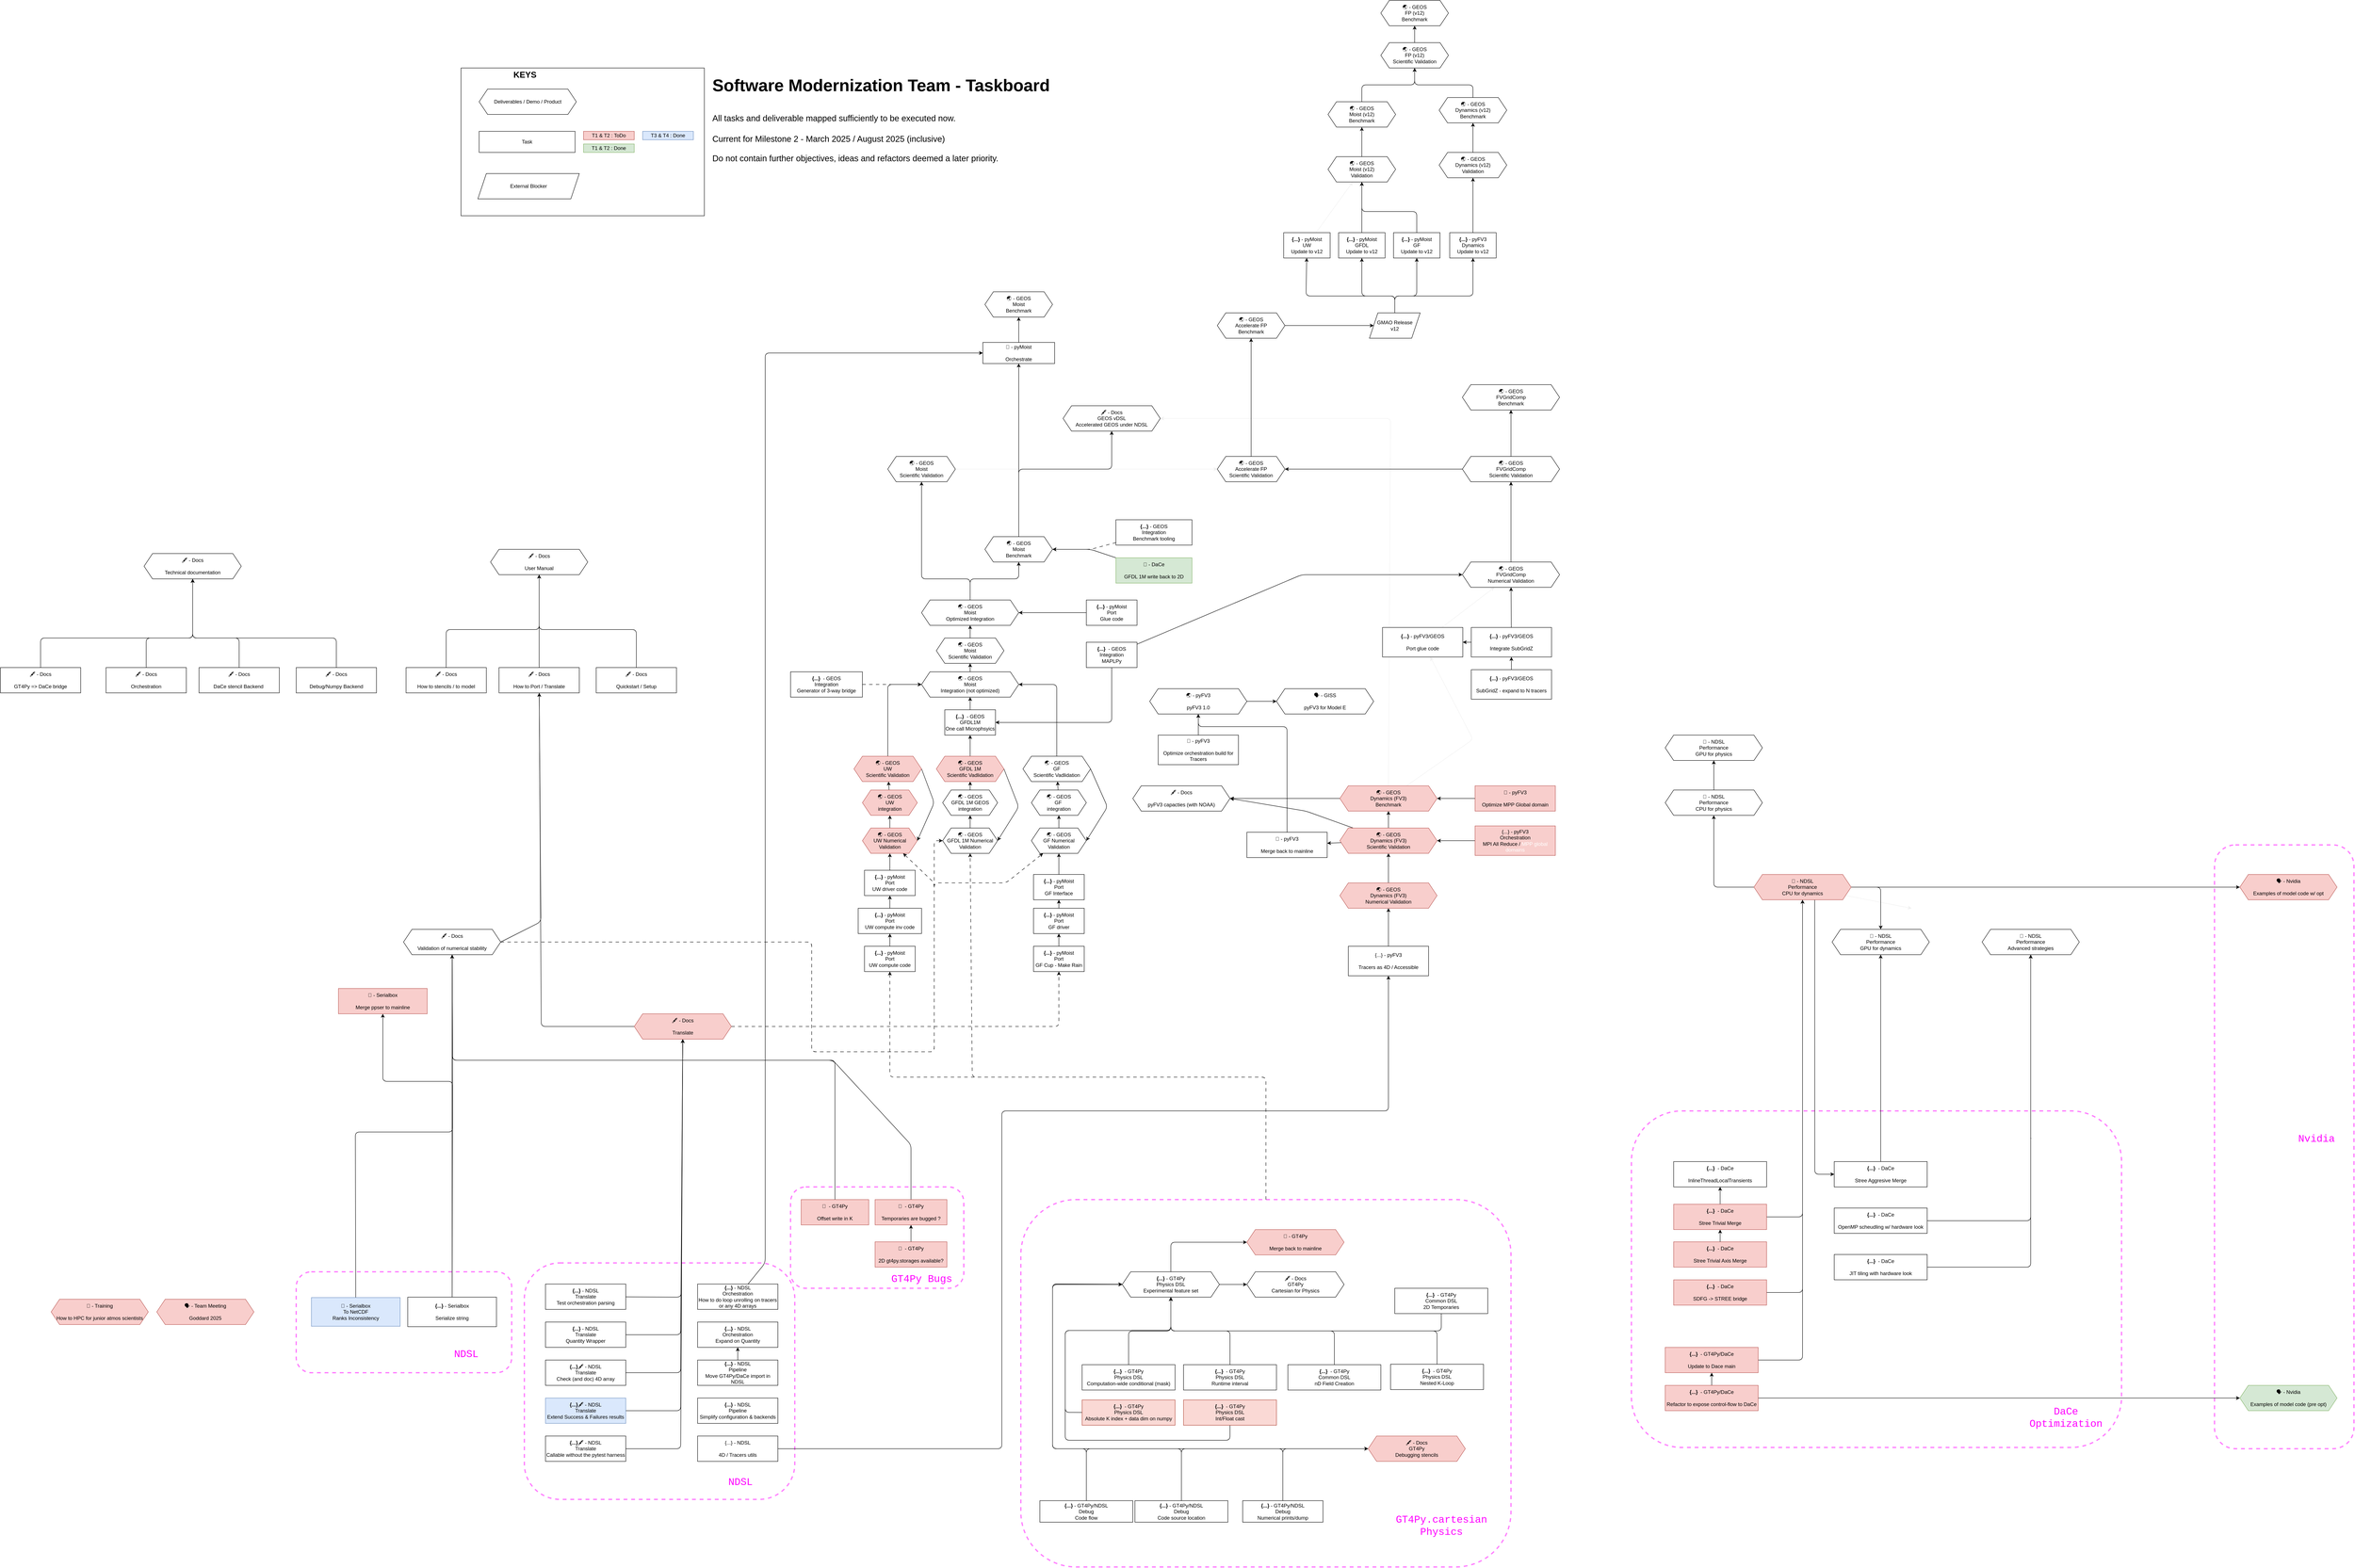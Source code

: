 <mxfile>
    <diagram id="Oi6eNHbNN4b7aSkW7Dm6" name="Page-1">
        <mxGraphModel dx="8180" dy="6694" grid="1" gridSize="10" guides="1" tooltips="1" connect="1" arrows="1" fold="1" page="0" pageScale="1" pageWidth="1169" pageHeight="827" math="0" shadow="0">
            <root>
                <mxCell id="0"/>
                <mxCell id="1" parent="0"/>
                <mxCell id="356" value="" style="rounded=1;whiteSpace=wrap;html=1;strokeColor=light-dark(#FF00FF,#B3FF66);dashed=1;fillColor=none;strokeWidth=3;opacity=50;fontColor=light-dark(#000000,#FF3333);" parent="1" vertex="1">
                    <mxGeometry x="-1110" y="981" width="510" height="239" as="geometry"/>
                </mxCell>
                <mxCell id="352" value="" style="rounded=1;whiteSpace=wrap;html=1;strokeColor=light-dark(#FF00FF,#FF3333);dashed=1;fillColor=none;strokeWidth=3;opacity=50;fontColor=light-dark(#000000,#FF3333);" parent="1" vertex="1">
                    <mxGeometry x="60" y="780" width="410" height="240" as="geometry"/>
                </mxCell>
                <mxCell id="346" value="" style="rounded=1;whiteSpace=wrap;html=1;strokeColor=light-dark(#FF00FF,#007FFF);dashed=1;fillColor=none;strokeWidth=3;opacity=50;" parent="1" vertex="1">
                    <mxGeometry x="3430" y="-30" width="330" height="1430" as="geometry"/>
                </mxCell>
                <mxCell id="350" value="" style="rounded=1;whiteSpace=wrap;html=1;strokeColor=light-dark(#FF00FF,#FF9933);dashed=1;fillColor=none;strokeWidth=3;opacity=50;" parent="1" vertex="1">
                    <mxGeometry x="-570" y="960" width="640" height="560" as="geometry"/>
                </mxCell>
                <mxCell id="340" value="" style="rounded=1;whiteSpace=wrap;html=1;strokeColor=light-dark(#FF00FF,#66FFFF);dashed=1;fillColor=none;strokeWidth=3;opacity=50;movable=0;resizable=0;rotatable=0;deletable=0;editable=0;locked=1;connectable=0;" parent="1" vertex="1">
                    <mxGeometry x="2050" y="600" width="1160" height="797" as="geometry"/>
                </mxCell>
                <mxCell id="323" value="" style="rounded=1;whiteSpace=wrap;html=1;strokeColor=#FF00FF;dashed=1;fillColor=none;strokeWidth=3;opacity=50;movable=0;resizable=0;rotatable=0;deletable=0;editable=0;locked=1;connectable=0;" parent="1" vertex="1">
                    <mxGeometry x="605" y="810" width="1160" height="870" as="geometry"/>
                </mxCell>
                <mxCell id="31" style="edgeStyle=none;html=1;" parent="1" source="2" target="3" edge="1">
                    <mxGeometry relative="1" as="geometry"/>
                </mxCell>
                <mxCell id="2" value="🌏 - GEOS&lt;br&gt;UW Numerical Validation" style="shape=hexagon;perimeter=hexagonPerimeter2;whiteSpace=wrap;html=1;fixedSize=1;fillColor=#f8cecc;strokeColor=#b85450;" parent="1" vertex="1">
                    <mxGeometry x="230" y="-70" width="130" height="60" as="geometry"/>
                </mxCell>
                <mxCell id="29" style="edgeStyle=none;html=1;" parent="1" source="3" target="4" edge="1">
                    <mxGeometry relative="1" as="geometry"/>
                </mxCell>
                <mxCell id="67" style="edgeStyle=none;html=1;exitX=1;exitY=0.5;exitDx=0;exitDy=0;entryX=1;entryY=0.5;entryDx=0;entryDy=0;" parent="1" source="4" target="2" edge="1">
                    <mxGeometry relative="1" as="geometry">
                        <Array as="points">
                            <mxPoint x="400" y="-130"/>
                        </Array>
                    </mxGeometry>
                </mxCell>
                <mxCell id="3" value="🌏 - GEOS&lt;br&gt;UW &lt;br&gt;integration" style="shape=hexagon;perimeter=hexagonPerimeter2;whiteSpace=wrap;html=1;fixedSize=1;fillColor=#f8cecc;strokeColor=#b85450;" parent="1" vertex="1">
                    <mxGeometry x="230" y="-160" width="130" height="60" as="geometry"/>
                </mxCell>
                <mxCell id="25" style="edgeStyle=none;html=1;entryX=0;entryY=0.5;entryDx=0;entryDy=0;" parent="1" source="4" target="14" edge="1">
                    <mxGeometry relative="1" as="geometry">
                        <Array as="points">
                            <mxPoint x="290" y="-410"/>
                        </Array>
                    </mxGeometry>
                </mxCell>
                <mxCell id="4" value="🌏 - GEOS&lt;br&gt;UW &lt;br&gt;Scientific&amp;nbsp;Validation" style="shape=hexagon;perimeter=hexagonPerimeter2;whiteSpace=wrap;html=1;fixedSize=1;fillColor=#f8cecc;strokeColor=#b85450;" parent="1" vertex="1">
                    <mxGeometry x="210" y="-240" width="160" height="60" as="geometry"/>
                </mxCell>
                <mxCell id="32" style="edgeStyle=none;html=1;" parent="1" source="5" target="6" edge="1">
                    <mxGeometry relative="1" as="geometry"/>
                </mxCell>
                <mxCell id="5" value="🌏 - GEOS&lt;br&gt;GFDL 1M Numerical Validation" style="shape=hexagon;perimeter=hexagonPerimeter2;whiteSpace=wrap;html=1;fixedSize=1;" parent="1" vertex="1">
                    <mxGeometry x="420" y="-70" width="130" height="60" as="geometry"/>
                </mxCell>
                <mxCell id="28" style="edgeStyle=none;html=1;" parent="1" source="6" target="7" edge="1">
                    <mxGeometry relative="1" as="geometry"/>
                </mxCell>
                <mxCell id="66" style="edgeStyle=none;html=1;exitX=1;exitY=0.5;exitDx=0;exitDy=0;entryX=1;entryY=0.5;entryDx=0;entryDy=0;" parent="1" source="7" target="5" edge="1">
                    <mxGeometry relative="1" as="geometry">
                        <Array as="points">
                            <mxPoint x="600" y="-120"/>
                        </Array>
                    </mxGeometry>
                </mxCell>
                <mxCell id="6" value="🌏 - GEOS&lt;br&gt;GFDL 1M&amp;nbsp;GEOS&lt;br&gt;integration" style="shape=hexagon;perimeter=hexagonPerimeter2;whiteSpace=wrap;html=1;fixedSize=1;" parent="1" vertex="1">
                    <mxGeometry x="420" y="-160" width="130" height="60" as="geometry"/>
                </mxCell>
                <mxCell id="26" style="edgeStyle=none;html=1;" parent="1" source="7" target="318" edge="1">
                    <mxGeometry relative="1" as="geometry">
                        <mxPoint x="485" y="-280" as="targetPoint"/>
                    </mxGeometry>
                </mxCell>
                <mxCell id="7" value="🌏 - GEOS&lt;span style=&quot;color: rgba(0, 0, 0, 0); font-family: monospace; font-size: 0px; text-align: start;&quot;&gt;%3CmxGraphModel%3E%3Croot%3E%3CmxCell%20id%3D%220%22%2F%3E%3CmxCell%20id%3D%221%22%20parent%3D%220%22%2F%3E%3CmxCell%20id%3D%222%22%20value%3D%22%F0%9F%8C%8F%26lt%3Bbr%26gt%3BGFDL%201M%26amp%3Bnbsp%3BGEOS%26lt%3Bbr%26gt%3BScientific%26amp%3Bnbsp%3BVadlidation%22%20style%3D%22shape%3Dhexagon%3Bperimeter%3DhexagonPerimeter2%3BwhiteSpace%3Dwrap%3Bhtml%3D1%3BfixedSize%3D1%3B%22%20vertex%3D%221%22%20parent%3D%221%22%3E%3CmxGeometry%20x%3D%22320%22%20y%3D%2210%22%20width%3D%22160%22%20height%3D%2260%22%20as%3D%22geometry%22%2F%3E%3C%2FmxCell%3E%3CmxCell%20id%3D%223%22%20value%3D%22%F0%9F%8C%8F%26lt%3Bbr%26gt%3BGF%20GEOS%26lt%3Bbr%26gt%3BScientific%26amp%3Bnbsp%3BVadlidation%22%20style%3D%22shape%3Dhexagon%3Bperimeter%3DhexagonPerimeter2%3BwhiteSpace%3Dwrap%3Bhtml%3D1%3BfixedSize%3D1%3B%22%20vertex%3D%221%22%20parent%3D%221%22%3E%3CmxGeometry%20x%3D%22505%22%20y%3D%2210%22%20width%3D%22160%22%20height%3D%2260%22%20as%3D%22geometry%22%2F%3E%3C%2FmxCell%3E%3C%2Froot%3E%3C%2FmxGraphModel%3E&lt;/span&gt;&lt;br&gt;GFDL 1M&lt;br&gt;Scientific&amp;nbsp;Vadlidation" style="shape=hexagon;perimeter=hexagonPerimeter2;whiteSpace=wrap;html=1;fixedSize=1;fillColor=#f8cecc;strokeColor=#b85450;" parent="1" vertex="1">
                    <mxGeometry x="405" y="-240" width="160" height="60" as="geometry"/>
                </mxCell>
                <mxCell id="33" style="edgeStyle=none;html=1;" parent="1" source="8" target="9" edge="1">
                    <mxGeometry relative="1" as="geometry"/>
                </mxCell>
                <mxCell id="8" value="🌏 - GEOS&lt;br&gt;GF&amp;nbsp;Numerical Validation" style="shape=hexagon;perimeter=hexagonPerimeter2;whiteSpace=wrap;html=1;fixedSize=1;" parent="1" vertex="1">
                    <mxGeometry x="630" y="-70" width="130" height="60" as="geometry"/>
                </mxCell>
                <mxCell id="34" style="edgeStyle=none;html=1;" parent="1" source="9" target="10" edge="1">
                    <mxGeometry relative="1" as="geometry"/>
                </mxCell>
                <mxCell id="68" style="edgeStyle=none;html=1;exitX=1;exitY=0.5;exitDx=0;exitDy=0;entryX=1;entryY=0.5;entryDx=0;entryDy=0;" parent="1" source="10" target="8" edge="1">
                    <mxGeometry relative="1" as="geometry">
                        <Array as="points">
                            <mxPoint x="810" y="-120"/>
                        </Array>
                    </mxGeometry>
                </mxCell>
                <mxCell id="9" value="🌏 - GEOS&lt;br&gt;GF&amp;nbsp;&lt;br&gt;integration" style="shape=hexagon;perimeter=hexagonPerimeter2;whiteSpace=wrap;html=1;fixedSize=1;" parent="1" vertex="1">
                    <mxGeometry x="630" y="-160" width="130" height="60" as="geometry"/>
                </mxCell>
                <mxCell id="27" style="edgeStyle=none;html=1;entryX=1;entryY=0.5;entryDx=0;entryDy=0;" parent="1" source="10" target="14" edge="1">
                    <mxGeometry relative="1" as="geometry">
                        <Array as="points">
                            <mxPoint x="690" y="-410"/>
                        </Array>
                    </mxGeometry>
                </mxCell>
                <mxCell id="10" value="🌏 - GEOS&lt;br&gt;GF &lt;br&gt;Scientific&amp;nbsp;Vadlidation" style="shape=hexagon;perimeter=hexagonPerimeter2;whiteSpace=wrap;html=1;fixedSize=1;" parent="1" vertex="1">
                    <mxGeometry x="610" y="-240" width="160" height="60" as="geometry"/>
                </mxCell>
                <mxCell id="22" style="edgeStyle=none;html=1;" parent="1" source="13" target="15" edge="1">
                    <mxGeometry relative="1" as="geometry"/>
                </mxCell>
                <mxCell id="13" value="🌏 - GEOS&lt;br&gt;Moist&lt;br&gt;Scientific&amp;nbsp;Validation" style="shape=hexagon;perimeter=hexagonPerimeter2;whiteSpace=wrap;html=1;fixedSize=1;" parent="1" vertex="1">
                    <mxGeometry x="405" y="-520" width="160" height="60" as="geometry"/>
                </mxCell>
                <mxCell id="23" style="edgeStyle=none;html=1;" parent="1" source="14" target="13" edge="1">
                    <mxGeometry relative="1" as="geometry"/>
                </mxCell>
                <mxCell id="14" value="🌏 - GEOS&lt;br&gt;Moist&lt;br&gt;Integration (not optimized)" style="shape=hexagon;perimeter=hexagonPerimeter2;whiteSpace=wrap;html=1;fixedSize=1;" parent="1" vertex="1">
                    <mxGeometry x="370" y="-440" width="230" height="60" as="geometry"/>
                </mxCell>
                <mxCell id="20" style="edgeStyle=none;html=1;exitX=0.5;exitY=0;exitDx=0;exitDy=0;entryX=0.5;entryY=1;entryDx=0;entryDy=0;" parent="1" source="15" target="17" edge="1">
                    <mxGeometry relative="1" as="geometry">
                        <Array as="points">
                            <mxPoint x="485" y="-660"/>
                            <mxPoint x="600" y="-660"/>
                        </Array>
                    </mxGeometry>
                </mxCell>
                <mxCell id="21" style="edgeStyle=none;html=1;" parent="1" source="15" target="16" edge="1">
                    <mxGeometry relative="1" as="geometry">
                        <Array as="points">
                            <mxPoint x="485" y="-660"/>
                            <mxPoint x="370" y="-660"/>
                        </Array>
                    </mxGeometry>
                </mxCell>
                <mxCell id="15" value="🌏 - GEOS&lt;br&gt;Moist&lt;br&gt;Optimized Integration" style="shape=hexagon;perimeter=hexagonPerimeter2;whiteSpace=wrap;html=1;fixedSize=1;" parent="1" vertex="1">
                    <mxGeometry x="370" y="-610" width="230" height="60" as="geometry"/>
                </mxCell>
                <mxCell id="121" style="edgeStyle=none;html=1;strokeColor=#F0F0F0;" parent="1" source="16" target="186" edge="1">
                    <mxGeometry relative="1" as="geometry">
                        <mxPoint x="210" y="-1400" as="targetPoint"/>
                    </mxGeometry>
                </mxCell>
                <mxCell id="16" value="🌏 - GEOS&lt;br&gt;Moist&lt;br&gt;Scientific&amp;nbsp;Validation" style="shape=hexagon;perimeter=hexagonPerimeter2;whiteSpace=wrap;html=1;fixedSize=1;" parent="1" vertex="1">
                    <mxGeometry x="290" y="-950" width="160" height="60" as="geometry"/>
                </mxCell>
                <mxCell id="124" style="edgeStyle=none;html=1;entryX=0.5;entryY=1;entryDx=0;entryDy=0;" parent="1" source="17" target="52" edge="1">
                    <mxGeometry relative="1" as="geometry">
                        <Array as="points">
                            <mxPoint x="600" y="-920"/>
                            <mxPoint x="820" y="-920"/>
                        </Array>
                    </mxGeometry>
                </mxCell>
                <mxCell id="160" style="edgeStyle=none;html=1;entryX=0.5;entryY=1;entryDx=0;entryDy=0;" parent="1" source="17" target="166" edge="1">
                    <mxGeometry relative="1" as="geometry">
                        <mxPoint x="600" y="-1180" as="targetPoint"/>
                    </mxGeometry>
                </mxCell>
                <mxCell id="17" value="🌏 - GEOS&lt;br&gt;Moist&lt;br&gt;Benchmark" style="shape=hexagon;perimeter=hexagonPerimeter2;whiteSpace=wrap;html=1;fixedSize=1;" parent="1" vertex="1">
                    <mxGeometry x="520" y="-760" width="160" height="60" as="geometry"/>
                </mxCell>
                <mxCell id="19" style="edgeStyle=none;html=1;exitX=0;exitY=0.5;exitDx=0;exitDy=0;entryX=1;entryY=0.5;entryDx=0;entryDy=0;" parent="1" source="18" target="15" edge="1">
                    <mxGeometry relative="1" as="geometry"/>
                </mxCell>
                <mxCell id="18" value="&lt;b&gt;{...}&lt;/b&gt; - pyMoist&lt;br&gt;Port&lt;br&gt;Glue code" style="rounded=0;whiteSpace=wrap;html=1;" parent="1" vertex="1">
                    <mxGeometry x="760" y="-610" width="120" height="60" as="geometry"/>
                </mxCell>
                <mxCell id="84" style="edgeStyle=none;html=1;entryX=1;entryY=0.5;entryDx=0;entryDy=0;" parent="1" source="35" target="82" edge="1">
                    <mxGeometry relative="1" as="geometry"/>
                </mxCell>
                <mxCell id="125" style="edgeStyle=none;html=1;exitX=0.5;exitY=0;exitDx=0;exitDy=0;entryX=1;entryY=0.5;entryDx=0;entryDy=0;strokeColor=#F0F0F0;" parent="1" source="35" target="52" edge="1">
                    <mxGeometry relative="1" as="geometry">
                        <Array as="points">
                            <mxPoint x="1480" y="-1040"/>
                        </Array>
                    </mxGeometry>
                </mxCell>
                <mxCell id="138" style="edgeStyle=none;html=1;strokeColor=#F0F0F0;" parent="1" source="35" target="139" edge="1">
                    <mxGeometry relative="1" as="geometry">
                        <mxPoint x="2130" y="-880" as="targetPoint"/>
                        <Array as="points">
                            <mxPoint x="1675" y="-280"/>
                        </Array>
                    </mxGeometry>
                </mxCell>
                <mxCell id="35" value="🌏 - GEOS&lt;br&gt;Dynamics (FV3)&lt;br&gt;Benchmark" style="shape=hexagon;perimeter=hexagonPerimeter2;whiteSpace=wrap;html=1;fixedSize=1;fillColor=#f8cecc;strokeColor=#b85450;" parent="1" vertex="1">
                    <mxGeometry x="1360" y="-170" width="230" height="60" as="geometry"/>
                </mxCell>
                <mxCell id="38" style="edgeStyle=none;html=1;" parent="1" source="36" target="35" edge="1">
                    <mxGeometry relative="1" as="geometry"/>
                </mxCell>
                <mxCell id="41" style="edgeStyle=none;html=1;" parent="1" source="36" target="40" edge="1">
                    <mxGeometry relative="1" as="geometry"/>
                </mxCell>
                <mxCell id="85" style="edgeStyle=none;html=1;entryX=1;entryY=0.5;entryDx=0;entryDy=0;" parent="1" source="36" target="82" edge="1">
                    <mxGeometry relative="1" as="geometry">
                        <mxPoint x="1730" y="-1010" as="targetPoint"/>
                        <Array as="points">
                            <mxPoint x="1280" y="-110"/>
                        </Array>
                    </mxGeometry>
                </mxCell>
                <mxCell id="36" value="🌏 - GEOS&lt;br&gt;Dynamics (FV3)&lt;br&gt;Scientific Validation" style="shape=hexagon;perimeter=hexagonPerimeter2;whiteSpace=wrap;html=1;fixedSize=1;fillColor=#f8cecc;strokeColor=#b85450;" parent="1" vertex="1">
                    <mxGeometry x="1360" y="-70" width="230" height="60" as="geometry"/>
                </mxCell>
                <mxCell id="39" style="edgeStyle=none;html=1;" parent="1" source="37" target="36" edge="1">
                    <mxGeometry relative="1" as="geometry"/>
                </mxCell>
                <mxCell id="37" value="🌏 - GEOS&lt;br&gt;Dynamics (FV3)&lt;br&gt;Numerical Validation" style="shape=hexagon;perimeter=hexagonPerimeter2;whiteSpace=wrap;html=1;fixedSize=1;fillColor=#f8cecc;strokeColor=#b85450;" parent="1" vertex="1">
                    <mxGeometry x="1360" y="60" width="230" height="60" as="geometry"/>
                </mxCell>
                <mxCell id="176" style="edgeStyle=none;html=1;entryX=0.5;entryY=1;entryDx=0;entryDy=0;" parent="1" source="40" target="109" edge="1">
                    <mxGeometry relative="1" as="geometry">
                        <Array as="points">
                            <mxPoint x="1235" y="-310"/>
                            <mxPoint x="1025" y="-310"/>
                        </Array>
                    </mxGeometry>
                </mxCell>
                <mxCell id="40" value="&lt;div&gt;&lt;/div&gt;🔀 - pyFV3&lt;br&gt;&lt;br&gt;Merge back to mainline" style="rounded=0;whiteSpace=wrap;html=1;" parent="1" vertex="1">
                    <mxGeometry x="1140" y="-60" width="190" height="60" as="geometry"/>
                </mxCell>
                <mxCell id="86" style="edgeStyle=none;html=1;" parent="1" source="42" target="35" edge="1">
                    <mxGeometry relative="1" as="geometry"/>
                </mxCell>
                <mxCell id="42" value="&lt;div&gt;&lt;/div&gt;🚀&amp;nbsp;- pyFV3&lt;br&gt;&lt;br&gt;Optimize MPP Global domain" style="rounded=0;whiteSpace=wrap;html=1;fillColor=#f8cecc;strokeColor=#b85450;" parent="1" vertex="1">
                    <mxGeometry x="1680" y="-170" width="190" height="60" as="geometry"/>
                </mxCell>
                <mxCell id="232" style="edgeStyle=none;html=1;" parent="1" source="44" target="109" edge="1">
                    <mxGeometry relative="1" as="geometry"/>
                </mxCell>
                <mxCell id="44" value="&lt;div&gt;&lt;/div&gt;🚀&amp;nbsp;- pyFV3&lt;br&gt;&lt;br&gt;Optimize orchestration build for Tracers" style="rounded=0;whiteSpace=wrap;html=1;" parent="1" vertex="1">
                    <mxGeometry x="930" y="-290" width="190" height="70" as="geometry"/>
                </mxCell>
                <mxCell id="101" style="edgeStyle=none;html=1;strokeColor=#F0F0F0;" parent="1" source="45" edge="1">
                    <mxGeometry relative="1" as="geometry">
                        <mxPoint x="2713.197" y="120.205" as="targetPoint"/>
                    </mxGeometry>
                </mxCell>
                <mxCell id="255" style="edgeStyle=none;html=1;" parent="1" source="45" target="47" edge="1">
                    <mxGeometry relative="1" as="geometry">
                        <Array as="points">
                            <mxPoint x="2245" y="70"/>
                        </Array>
                    </mxGeometry>
                </mxCell>
                <mxCell id="289" style="edgeStyle=none;html=1;" parent="1" source="45" target="290" edge="1">
                    <mxGeometry relative="1" as="geometry">
                        <mxPoint x="2870" y="230" as="targetPoint"/>
                    </mxGeometry>
                </mxCell>
                <mxCell id="344" style="edgeStyle=none;html=1;exitX=1;exitY=0.5;exitDx=0;exitDy=0;" parent="1" source="45" target="243" edge="1">
                    <mxGeometry relative="1" as="geometry">
                        <Array as="points">
                            <mxPoint x="2640" y="70"/>
                        </Array>
                    </mxGeometry>
                </mxCell>
                <mxCell id="345" style="edgeStyle=none;html=1;exitX=0.625;exitY=1;exitDx=0;exitDy=0;" parent="1" source="45" target="244" edge="1">
                    <mxGeometry relative="1" as="geometry">
                        <Array as="points">
                            <mxPoint x="2484" y="750"/>
                        </Array>
                    </mxGeometry>
                </mxCell>
                <mxCell id="45" value="🚀&amp;nbsp;- NDSL&lt;br&gt;Performance&lt;br&gt;CPU for dynamics" style="shape=hexagon;perimeter=hexagonPerimeter2;whiteSpace=wrap;html=1;fixedSize=1;fillColor=#f8cecc;strokeColor=#b85450;" parent="1" vertex="1">
                    <mxGeometry x="2340" y="40" width="230" height="60" as="geometry"/>
                </mxCell>
                <mxCell id="256" style="edgeStyle=none;html=1;" parent="1" source="47" target="48" edge="1">
                    <mxGeometry relative="1" as="geometry"/>
                </mxCell>
                <mxCell id="47" value="🚀&amp;nbsp;- NDSL&lt;br&gt;Performance&lt;br&gt;CPU for physics" style="shape=hexagon;perimeter=hexagonPerimeter2;whiteSpace=wrap;html=1;fixedSize=1;" parent="1" vertex="1">
                    <mxGeometry x="2130" y="-160" width="230" height="60" as="geometry"/>
                </mxCell>
                <mxCell id="48" value="🚀&amp;nbsp;- NDSL&lt;br&gt;Performance&lt;br&gt;GPU for physics" style="shape=hexagon;perimeter=hexagonPerimeter2;whiteSpace=wrap;html=1;fixedSize=1;" parent="1" vertex="1">
                    <mxGeometry x="2130" y="-290" width="230" height="60" as="geometry"/>
                </mxCell>
                <mxCell id="99" style="edgeStyle=none;html=1;" parent="1" source="49" target="222" edge="1">
                    <mxGeometry relative="1" as="geometry"/>
                </mxCell>
                <mxCell id="322" style="edgeStyle=none;html=1;" parent="1" source="49" target="321" edge="1">
                    <mxGeometry relative="1" as="geometry"/>
                </mxCell>
                <mxCell id="49" value="&lt;div&gt;&lt;/div&gt;&lt;b&gt;{...}&lt;/b&gt;&amp;nbsp; - GT4Py/DaCe&lt;br&gt;&lt;br&gt;Refactor to expose control-flow to DaCe" style="rounded=0;whiteSpace=wrap;html=1;fillColor=#f8cecc;strokeColor=#b85450;" parent="1" vertex="1">
                    <mxGeometry x="2130" y="1250" width="220" height="60" as="geometry"/>
                </mxCell>
                <mxCell id="254" style="edgeStyle=none;html=1;" parent="1" source="50" target="45" edge="1">
                    <mxGeometry relative="1" as="geometry">
                        <Array as="points">
                            <mxPoint x="2455" y="1030"/>
                        </Array>
                    </mxGeometry>
                </mxCell>
                <mxCell id="50" value="&lt;div&gt;&lt;/div&gt;&lt;b&gt;{...}&lt;/b&gt;&amp;nbsp; - DaCe&lt;br&gt;&lt;br&gt;SDFG -&amp;gt; STREE bridge" style="rounded=0;whiteSpace=wrap;html=1;fillColor=#f8cecc;strokeColor=#b85450;" parent="1" vertex="1">
                    <mxGeometry x="2150" y="1000" width="220" height="60" as="geometry"/>
                </mxCell>
                <mxCell id="52" value="🖋 - Docs&lt;br&gt;GEOS vDSL&lt;br&gt;Accelerated GEOS under NDSL" style="shape=hexagon;perimeter=hexagonPerimeter2;whiteSpace=wrap;html=1;fixedSize=1;" parent="1" vertex="1">
                    <mxGeometry x="705" y="-1070" width="230" height="60" as="geometry"/>
                </mxCell>
                <mxCell id="56" style="edgeStyle=none;html=1;entryX=1;entryY=0.5;entryDx=0;entryDy=0;" parent="1" source="54" target="17" edge="1">
                    <mxGeometry relative="1" as="geometry">
                        <Array as="points">
                            <mxPoint x="770" y="-730"/>
                        </Array>
                    </mxGeometry>
                </mxCell>
                <mxCell id="54" value="🐞&amp;nbsp;- DaCe&lt;br&gt;&lt;br&gt;GFDL 1M write back to 2D" style="rounded=0;whiteSpace=wrap;html=1;strokeColor=#82b366;fillColor=#d5e8d4;" parent="1" vertex="1">
                    <mxGeometry x="830" y="-710" width="180" height="60" as="geometry"/>
                </mxCell>
                <mxCell id="59" style="edgeStyle=none;html=1;" parent="1" source="58" target="258" edge="1">
                    <mxGeometry relative="1" as="geometry"/>
                </mxCell>
                <mxCell id="58" value="&lt;b&gt;{...}&lt;/b&gt;&amp;nbsp;- pyMoist&lt;br&gt;Port&lt;br&gt;UW compute code" style="rounded=0;whiteSpace=wrap;html=1;" parent="1" vertex="1">
                    <mxGeometry x="235" y="210" width="120" height="60" as="geometry"/>
                </mxCell>
                <mxCell id="65" style="edgeStyle=none;html=1;" parent="1" source="64" target="8" edge="1">
                    <mxGeometry relative="1" as="geometry"/>
                </mxCell>
                <mxCell id="64" value="&lt;b&gt;{...}&lt;/b&gt;&amp;nbsp;- pyMoist&lt;br&gt;Port&lt;br&gt;GF Interface" style="rounded=0;whiteSpace=wrap;html=1;" parent="1" vertex="1">
                    <mxGeometry x="635" y="40" width="120" height="60" as="geometry"/>
                </mxCell>
                <mxCell id="80" style="edgeStyle=none;html=1;entryX=0.5;entryY=1;entryDx=0;entryDy=0;dashed=1;dashPattern=8 8;" parent="1" source="323" target="58" edge="1">
                    <mxGeometry relative="1" as="geometry">
                        <Array as="points">
                            <mxPoint x="1185" y="520"/>
                            <mxPoint x="295" y="520"/>
                        </Array>
                    </mxGeometry>
                </mxCell>
                <mxCell id="182" style="edgeStyle=none;html=1;entryX=0.5;entryY=1;entryDx=0;entryDy=0;dashed=1;dashPattern=8 8;" parent="1" source="323" target="5" edge="1">
                    <mxGeometry relative="1" as="geometry">
                        <Array as="points">
                            <mxPoint x="1185" y="520"/>
                            <mxPoint x="490" y="520"/>
                        </Array>
                    </mxGeometry>
                </mxCell>
                <mxCell id="82" value="🖋 - Docs&lt;br&gt;&lt;br&gt;pyFV3 capacties (with NOAA)" style="shape=hexagon;perimeter=hexagonPerimeter2;whiteSpace=wrap;html=1;fixedSize=1;" parent="1" vertex="1">
                    <mxGeometry x="870" y="-170" width="230" height="60" as="geometry"/>
                </mxCell>
                <mxCell id="293" style="edgeStyle=none;html=1;" parent="1" source="109" target="292" edge="1">
                    <mxGeometry relative="1" as="geometry"/>
                </mxCell>
                <mxCell id="109" value="🌏&amp;nbsp;- pyFV3&lt;br&gt;&lt;br&gt;pyFV3 1.0" style="shape=hexagon;perimeter=hexagonPerimeter2;whiteSpace=wrap;html=1;fixedSize=1;" parent="1" vertex="1">
                    <mxGeometry x="910" y="-400" width="230" height="60" as="geometry"/>
                </mxCell>
                <mxCell id="122" style="edgeStyle=none;html=1;strokeColor=#F0F0F0;" parent="1" source="113" target="119" edge="1">
                    <mxGeometry relative="1" as="geometry"/>
                </mxCell>
                <object label="&lt;div&gt;&lt;/div&gt;&lt;b&gt;{...}&lt;/b&gt;&amp;nbsp;- pyMoist&lt;br&gt;UW&lt;br&gt;Update to v12" id="113">
                    <mxCell style="rounded=0;whiteSpace=wrap;html=1;" parent="1" vertex="1">
                        <mxGeometry x="1227" y="-1480" width="110" height="60" as="geometry"/>
                    </mxCell>
                </object>
                <mxCell id="123" style="edgeStyle=none;html=1;" parent="1" source="119" target="120" edge="1">
                    <mxGeometry relative="1" as="geometry"/>
                </mxCell>
                <mxCell id="119" value="🌏 - GEOS&lt;br&gt;Moist (v12)&lt;br&gt;Validation" style="shape=hexagon;perimeter=hexagonPerimeter2;whiteSpace=wrap;html=1;fixedSize=1;" parent="1" vertex="1">
                    <mxGeometry x="1332" y="-1660" width="160" height="60" as="geometry"/>
                </mxCell>
                <mxCell id="197" style="edgeStyle=none;html=1;" parent="1" source="120" target="196" edge="1">
                    <mxGeometry relative="1" as="geometry">
                        <Array as="points">
                            <mxPoint x="1412" y="-1830"/>
                            <mxPoint x="1537" y="-1830"/>
                        </Array>
                    </mxGeometry>
                </mxCell>
                <mxCell id="120" value="🌏 - GEOS&lt;br&gt;Moist (v12)&lt;br&gt;Benchmark" style="shape=hexagon;perimeter=hexagonPerimeter2;whiteSpace=wrap;html=1;fixedSize=1;" parent="1" vertex="1">
                    <mxGeometry x="1332" y="-1790" width="160" height="60" as="geometry"/>
                </mxCell>
                <mxCell id="229" style="edgeStyle=none;html=1;" parent="1" source="126" target="170" edge="1">
                    <mxGeometry relative="1" as="geometry"/>
                </mxCell>
                <mxCell id="126" value="&lt;div&gt;&lt;/div&gt;🐞&amp;nbsp; - GT4Py&lt;br&gt;&lt;br&gt;2D gt4py.storages available?" style="rounded=0;whiteSpace=wrap;html=1;strokeColor=#b85450;fillColor=#f8cecc;" parent="1" vertex="1">
                    <mxGeometry x="260" y="910" width="170" height="60" as="geometry"/>
                </mxCell>
                <mxCell id="140" style="edgeStyle=none;html=1;entryX=0;entryY=0.5;entryDx=0;entryDy=0;" parent="1" source="128" target="141" edge="1">
                    <mxGeometry relative="1" as="geometry">
                        <mxPoint x="2382.564" y="-480" as="targetPoint"/>
                        <Array as="points">
                            <mxPoint x="1270" y="-670"/>
                        </Array>
                    </mxGeometry>
                </mxCell>
                <mxCell id="319" style="edgeStyle=none;html=1;entryX=1;entryY=0.5;entryDx=0;entryDy=0;" parent="1" source="128" target="318" edge="1">
                    <mxGeometry relative="1" as="geometry">
                        <Array as="points">
                            <mxPoint x="820" y="-320"/>
                        </Array>
                    </mxGeometry>
                </mxCell>
                <mxCell id="128" value="&lt;div&gt;&lt;/div&gt;&lt;b&gt;{...}&lt;/b&gt;&amp;nbsp; - GEOS&lt;br&gt;Integration&lt;br&gt;MAPLPy" style="rounded=0;whiteSpace=wrap;html=1;" parent="1" vertex="1">
                    <mxGeometry x="760" y="-510" width="120" height="60" as="geometry"/>
                </mxCell>
                <mxCell id="131" style="edgeStyle=none;html=1;dashed=1;dashPattern=8 8;" parent="1" source="130" target="14" edge="1">
                    <mxGeometry relative="1" as="geometry"/>
                </mxCell>
                <mxCell id="130" value="&lt;div&gt;&lt;/div&gt;&lt;b&gt;{...}&lt;/b&gt;&amp;nbsp; - GEOS&lt;br&gt;Integration&lt;br&gt;Generator of 3-way bridge" style="rounded=0;whiteSpace=wrap;html=1;" parent="1" vertex="1">
                    <mxGeometry x="60" y="-440" width="170" height="60" as="geometry"/>
                </mxCell>
                <mxCell id="133" style="edgeStyle=none;html=1;dashed=1;dashPattern=8 8;" parent="1" source="132" edge="1">
                    <mxGeometry relative="1" as="geometry">
                        <mxPoint x="680" y="-730" as="targetPoint"/>
                        <Array as="points">
                            <mxPoint x="770" y="-730"/>
                        </Array>
                    </mxGeometry>
                </mxCell>
                <mxCell id="132" value="&lt;b&gt;{...}&lt;/b&gt; - GEOS&lt;br&gt;Integration&lt;br&gt;Benchmark tooling" style="rounded=0;whiteSpace=wrap;html=1;" parent="1" vertex="1">
                    <mxGeometry x="830" y="-800" width="180" height="60" as="geometry"/>
                </mxCell>
                <mxCell id="142" style="edgeStyle=none;html=1;strokeColor=#F0F0F0;" parent="1" source="139" target="141" edge="1">
                    <mxGeometry relative="1" as="geometry"/>
                </mxCell>
                <mxCell id="139" value="&lt;div&gt;&lt;/div&gt;&lt;b&gt;{...}&lt;/b&gt; - pyFV3/GEOS&lt;br&gt;&lt;br&gt;Port glue code" style="rounded=0;whiteSpace=wrap;html=1;" parent="1" vertex="1">
                    <mxGeometry x="1461" y="-545" width="190" height="70" as="geometry"/>
                </mxCell>
                <mxCell id="144" style="edgeStyle=none;html=1;" parent="1" source="141" target="143" edge="1">
                    <mxGeometry relative="1" as="geometry"/>
                </mxCell>
                <mxCell id="141" value="🌏 - GEOS&lt;br&gt;FVGridComp&lt;br&gt;Numerical Validation" style="shape=hexagon;perimeter=hexagonPerimeter2;whiteSpace=wrap;html=1;fixedSize=1;" parent="1" vertex="1">
                    <mxGeometry x="1650" y="-700" width="230" height="60" as="geometry"/>
                </mxCell>
                <mxCell id="145" style="edgeStyle=none;html=1;" parent="1" source="143" target="146" edge="1">
                    <mxGeometry relative="1" as="geometry">
                        <mxPoint x="2990" y="-880.0" as="targetPoint"/>
                    </mxGeometry>
                </mxCell>
                <mxCell id="317" style="edgeStyle=none;html=1;" parent="1" source="143" target="186" edge="1">
                    <mxGeometry relative="1" as="geometry"/>
                </mxCell>
                <mxCell id="143" value="🌏 - GEOS&lt;br&gt;FVGridComp&lt;br&gt;Scientific Validation" style="shape=hexagon;perimeter=hexagonPerimeter2;whiteSpace=wrap;html=1;fixedSize=1;" parent="1" vertex="1">
                    <mxGeometry x="1650" y="-950" width="230" height="60" as="geometry"/>
                </mxCell>
                <mxCell id="146" value="🌏 - GEOS&lt;br&gt;FVGridComp&lt;br&gt;Benchmark" style="shape=hexagon;perimeter=hexagonPerimeter2;whiteSpace=wrap;html=1;fixedSize=1;" parent="1" vertex="1">
                    <mxGeometry x="1650" y="-1120" width="230" height="60" as="geometry"/>
                </mxCell>
                <mxCell id="148" value="🖋 - Docs&lt;br&gt;&lt;br&gt;User Manual" style="shape=hexagon;perimeter=rectanglePerimeter;whiteSpace=wrap;html=1;fixedSize=1;" parent="1" vertex="1">
                    <mxGeometry x="-650" y="-730" width="230" height="60" as="geometry"/>
                </mxCell>
                <mxCell id="152" value="&lt;div&gt;&lt;/div&gt;&lt;b&gt;{...}&lt;/b&gt; - NDSL&lt;br&gt;Orchestration&lt;br&gt;Expand on Quantity" style="rounded=0;whiteSpace=wrap;html=1;" parent="1" vertex="1">
                    <mxGeometry x="-160" y="1100" width="190" height="60" as="geometry"/>
                </mxCell>
                <mxCell id="158" style="edgeStyle=none;html=1;" parent="1" source="153" target="148" edge="1">
                    <mxGeometry relative="1" as="geometry">
                        <Array as="points">
                            <mxPoint x="-755" y="-540"/>
                            <mxPoint x="-535" y="-540"/>
                        </Array>
                    </mxGeometry>
                </mxCell>
                <mxCell id="153" value="&lt;div&gt;&lt;/div&gt;🖋 - Docs&lt;br&gt;&lt;br&gt;How to stencils / to model" style="rounded=0;whiteSpace=wrap;html=1;" parent="1" vertex="1">
                    <mxGeometry x="-850" y="-450" width="190" height="60" as="geometry"/>
                </mxCell>
                <mxCell id="157" style="edgeStyle=none;html=1;" parent="1" source="154" target="148" edge="1">
                    <mxGeometry relative="1" as="geometry">
                        <mxPoint x="-640" y="-360" as="targetPoint"/>
                    </mxGeometry>
                </mxCell>
                <mxCell id="154" value="&lt;div&gt;&lt;/div&gt;🖋 - Docs&lt;br&gt;&lt;br&gt;How to Port / Translate" style="rounded=0;whiteSpace=wrap;html=1;" parent="1" vertex="1">
                    <mxGeometry x="-630" y="-450" width="190" height="60" as="geometry"/>
                </mxCell>
                <mxCell id="156" style="edgeStyle=none;html=1;" parent="1" source="155" target="148" edge="1">
                    <mxGeometry relative="1" as="geometry">
                        <mxPoint x="-630" y="-380" as="targetPoint"/>
                        <Array as="points">
                            <mxPoint x="-305" y="-540"/>
                            <mxPoint x="-535" y="-540"/>
                        </Array>
                    </mxGeometry>
                </mxCell>
                <mxCell id="155" value="&lt;div&gt;&lt;/div&gt;🖋 - Docs&lt;br&gt;&lt;br&gt;Quickstart / Setup" style="rounded=0;whiteSpace=wrap;html=1;" parent="1" vertex="1">
                    <mxGeometry x="-400" y="-450" width="190" height="60" as="geometry"/>
                </mxCell>
                <mxCell id="165" style="edgeStyle=none;html=1;entryX=0;entryY=0.5;entryDx=0;entryDy=0;" parent="1" source="159" target="166" edge="1">
                    <mxGeometry relative="1" as="geometry">
                        <mxPoint x="680" y="-1210" as="targetPoint"/>
                        <Array as="points">
                            <mxPoint y="960"/>
                            <mxPoint y="-1195"/>
                        </Array>
                    </mxGeometry>
                </mxCell>
                <mxCell id="159" value="&lt;div&gt;&lt;/div&gt;&lt;b&gt;{...}&lt;/b&gt; - NDSL&lt;br&gt;Orchestration&lt;br&gt;How to do loop unrolling on tracers or any 4D arrays" style="rounded=0;whiteSpace=wrap;html=1;" parent="1" vertex="1">
                    <mxGeometry x="-160" y="1010" width="190" height="60" as="geometry"/>
                </mxCell>
                <mxCell id="162" value="🌏 - GEOS&lt;br&gt;Moist&lt;br&gt;Benchmark" style="shape=hexagon;perimeter=hexagonPerimeter2;whiteSpace=wrap;html=1;fixedSize=1;" parent="1" vertex="1">
                    <mxGeometry x="520" y="-1340" width="160" height="60" as="geometry"/>
                </mxCell>
                <mxCell id="167" value="" style="edgeStyle=none;html=1;exitX=0.5;exitY=0;exitDx=0;exitDy=0;" parent="1" source="166" target="162" edge="1">
                    <mxGeometry relative="1" as="geometry"/>
                </mxCell>
                <mxCell id="166" value="🚀&amp;nbsp;- pyMoist&lt;br&gt;&lt;br&gt;Orchestrate&lt;div&gt;&lt;/div&gt;" style="rounded=0;whiteSpace=wrap;html=1;" parent="1" vertex="1">
                    <mxGeometry x="515" y="-1220" width="170" height="50" as="geometry"/>
                </mxCell>
                <mxCell id="299" style="edgeStyle=none;html=1;" parent="1" source="170" target="297" edge="1">
                    <mxGeometry relative="1" as="geometry">
                        <Array as="points">
                            <mxPoint x="345" y="680"/>
                            <mxPoint x="160" y="480"/>
                            <mxPoint x="-740" y="480"/>
                        </Array>
                    </mxGeometry>
                </mxCell>
                <mxCell id="170" value="&lt;div&gt;&lt;/div&gt;🐞&amp;nbsp; - GT4Py&lt;br&gt;&lt;br&gt;Temporaries are bugged ?" style="rounded=0;whiteSpace=wrap;html=1;strokeColor=#b85450;fillColor=#f8cecc;" parent="1" vertex="1">
                    <mxGeometry x="260" y="810" width="170" height="60" as="geometry"/>
                </mxCell>
                <mxCell id="174" value="&lt;div&gt;&lt;/div&gt;&lt;b&gt;{...}&lt;/b&gt; - NDSL&lt;br&gt;Pipeline&lt;br&gt;Simplify configuration &amp;amp; backends" style="rounded=0;whiteSpace=wrap;html=1;" parent="1" vertex="1">
                    <mxGeometry x="-160" y="1280" width="190" height="60" as="geometry"/>
                </mxCell>
                <mxCell id="337" value="" style="edgeStyle=none;html=1;" parent="1" source="175" target="152" edge="1">
                    <mxGeometry relative="1" as="geometry"/>
                </mxCell>
                <mxCell id="175" value="&lt;div&gt;&lt;/div&gt;&lt;b&gt;{...}&lt;/b&gt; - NDSL&lt;br&gt;Pipeline&lt;br&gt;Move GT4Py/DaCe import in NDSL" style="rounded=0;whiteSpace=wrap;html=1;" parent="1" vertex="1">
                    <mxGeometry x="-160" y="1190" width="190" height="60" as="geometry"/>
                </mxCell>
                <mxCell id="178" style="edgeStyle=none;html=1;" parent="1" source="177" target="36" edge="1">
                    <mxGeometry relative="1" as="geometry"/>
                </mxCell>
                <mxCell id="177" value="&lt;div&gt;&lt;/div&gt;{...} - pyFV3&lt;br&gt;Orchestration&lt;br&gt;MPI All Reduce /&amp;nbsp;&lt;span&gt;&lt;font style=&quot;color: light-dark(rgb(255, 255, 255), rgb(255, 255, 255));&quot;&gt;MPP global domains&lt;/font&gt;&lt;/span&gt;" style="rounded=0;whiteSpace=wrap;html=1;fillColor=#f8cecc;strokeColor=#b85450;" parent="1" vertex="1">
                    <mxGeometry x="1680" y="-75" width="190" height="70" as="geometry"/>
                </mxCell>
                <mxCell id="190" style="edgeStyle=none;html=1;" parent="1" source="186" target="189" edge="1">
                    <mxGeometry relative="1" as="geometry">
                        <mxPoint x="1220" y="-1730" as="targetPoint"/>
                    </mxGeometry>
                </mxCell>
                <mxCell id="186" value="🌏 - GEOS&lt;br&gt;Accelerate FP&lt;br&gt;Scientific Validation" style="shape=hexagon;perimeter=hexagonPerimeter2;whiteSpace=wrap;html=1;fixedSize=1;" parent="1" vertex="1">
                    <mxGeometry x="1070" y="-950" width="160" height="60" as="geometry"/>
                </mxCell>
                <mxCell id="201" style="edgeStyle=none;html=1;" parent="1" source="189" target="214" edge="1">
                    <mxGeometry relative="1" as="geometry">
                        <mxPoint x="1000" y="-1260" as="sourcePoint"/>
                    </mxGeometry>
                </mxCell>
                <mxCell id="189" value="🌏 - GEOS&lt;br&gt;Accelerate FP&lt;br&gt;Benchmark" style="shape=hexagon;perimeter=hexagonPerimeter2;whiteSpace=wrap;html=1;fixedSize=1;" parent="1" vertex="1">
                    <mxGeometry x="1070" y="-1290" width="160" height="60" as="geometry"/>
                </mxCell>
                <mxCell id="195" style="edgeStyle=none;html=1;" parent="1" source="192" target="194" edge="1">
                    <mxGeometry relative="1" as="geometry"/>
                </mxCell>
                <mxCell id="192" value="🌏 - GEOS&lt;br&gt;Dynamics (v12)&lt;br&gt;Validation" style="shape=hexagon;perimeter=hexagonPerimeter2;whiteSpace=wrap;html=1;fixedSize=1;" parent="1" vertex="1">
                    <mxGeometry x="1595" y="-1670" width="160" height="60" as="geometry"/>
                </mxCell>
                <mxCell id="198" style="edgeStyle=none;html=1;" parent="1" source="194" target="196" edge="1">
                    <mxGeometry relative="1" as="geometry">
                        <Array as="points">
                            <mxPoint x="1675" y="-1830"/>
                            <mxPoint x="1537" y="-1830"/>
                        </Array>
                    </mxGeometry>
                </mxCell>
                <mxCell id="194" value="🌏 - GEOS&lt;br&gt;Dynamics (v12)&lt;br&gt;Benchmark" style="shape=hexagon;perimeter=hexagonPerimeter2;whiteSpace=wrap;html=1;fixedSize=1;" parent="1" vertex="1">
                    <mxGeometry x="1595" y="-1800" width="160" height="60" as="geometry"/>
                </mxCell>
                <mxCell id="200" style="edgeStyle=none;html=1;" parent="1" source="196" target="199" edge="1">
                    <mxGeometry relative="1" as="geometry"/>
                </mxCell>
                <mxCell id="196" value="🌏 - GEOS&lt;br&gt;FP (v12)&lt;br&gt;Scientific Validation" style="shape=hexagon;perimeter=hexagonPerimeter2;whiteSpace=wrap;html=1;fixedSize=1;" parent="1" vertex="1">
                    <mxGeometry x="1457" y="-1930" width="160" height="60" as="geometry"/>
                </mxCell>
                <mxCell id="199" value="🌏 - GEOS&lt;br&gt;FP (v12)&lt;br&gt;Benchmark" style="shape=hexagon;perimeter=hexagonPerimeter2;whiteSpace=wrap;html=1;fixedSize=1;" parent="1" vertex="1">
                    <mxGeometry x="1457" y="-2030" width="160" height="60" as="geometry"/>
                </mxCell>
                <mxCell id="203" style="edgeStyle=none;html=1;" parent="1" source="202" target="119" edge="1">
                    <mxGeometry relative="1" as="geometry"/>
                </mxCell>
                <object label="&lt;div&gt;&lt;/div&gt;&lt;b&gt;{...}&lt;/b&gt;&amp;nbsp;- pyMoist&lt;br&gt;GFDL&lt;br&gt;Update to v12" id="202">
                    <mxCell style="rounded=0;whiteSpace=wrap;html=1;" parent="1" vertex="1">
                        <mxGeometry x="1357" y="-1480" width="110" height="60" as="geometry"/>
                    </mxCell>
                </object>
                <mxCell id="206" style="edgeStyle=none;html=1;" parent="1" source="204" target="119" edge="1">
                    <mxGeometry relative="1" as="geometry">
                        <Array as="points">
                            <mxPoint x="1542" y="-1530"/>
                            <mxPoint x="1412" y="-1530"/>
                        </Array>
                    </mxGeometry>
                </mxCell>
                <object label="&lt;div&gt;&lt;/div&gt;&lt;b&gt;{...}&lt;/b&gt;&amp;nbsp;- pyMoist&lt;br&gt;GF&lt;br&gt;Update to v12" id="204">
                    <mxCell style="rounded=0;whiteSpace=wrap;html=1;" parent="1" vertex="1">
                        <mxGeometry x="1487" y="-1480" width="110" height="60" as="geometry"/>
                    </mxCell>
                </object>
                <mxCell id="208" style="edgeStyle=none;html=1;" parent="1" source="207" target="192" edge="1">
                    <mxGeometry relative="1" as="geometry"/>
                </mxCell>
                <object label="&lt;div&gt;&lt;/div&gt;&lt;b&gt;{...}&lt;/b&gt;&amp;nbsp;- pyFV3&lt;br&gt;Dynamics&lt;br&gt;Update to v12" id="207">
                    <mxCell style="rounded=0;whiteSpace=wrap;html=1;" parent="1" vertex="1">
                        <mxGeometry x="1620" y="-1480" width="110" height="60" as="geometry"/>
                    </mxCell>
                </object>
                <mxCell id="215" style="edgeStyle=none;html=1;exitX=0.5;exitY=0;exitDx=0;exitDy=0;" parent="1" source="214" target="113" edge="1">
                    <mxGeometry relative="1" as="geometry">
                        <Array as="points">
                            <mxPoint x="1490" y="-1330"/>
                            <mxPoint x="1280" y="-1330"/>
                        </Array>
                    </mxGeometry>
                </mxCell>
                <mxCell id="376" style="edgeStyle=none;html=1;exitX=0.5;exitY=0;exitDx=0;exitDy=0;" edge="1" parent="1" source="214" target="207">
                    <mxGeometry relative="1" as="geometry">
                        <Array as="points">
                            <mxPoint x="1490" y="-1330"/>
                            <mxPoint x="1675" y="-1330"/>
                        </Array>
                    </mxGeometry>
                </mxCell>
                <mxCell id="214" value="GMAO Release&lt;br&gt;v12" style="shape=parallelogram;perimeter=parallelogramPerimeter;whiteSpace=wrap;html=1;fixedSize=1;" parent="1" vertex="1">
                    <mxGeometry x="1430" y="-1290" width="120" height="60" as="geometry"/>
                </mxCell>
                <mxCell id="223" style="edgeStyle=none;html=1;" parent="1" source="222" target="45" edge="1">
                    <mxGeometry relative="1" as="geometry">
                        <Array as="points">
                            <mxPoint x="2455" y="1190"/>
                        </Array>
                    </mxGeometry>
                </mxCell>
                <mxCell id="222" value="&lt;div&gt;&lt;/div&gt;&lt;b&gt;{...}&lt;/b&gt;&amp;nbsp; - GT4Py/DaCe&lt;br&gt;&lt;br&gt;Update to Dace main" style="rounded=0;whiteSpace=wrap;html=1;fillColor=#f8cecc;strokeColor=#b85450;" parent="1" vertex="1">
                    <mxGeometry x="2130" y="1160" width="220" height="60" as="geometry"/>
                </mxCell>
                <mxCell id="228" style="edgeStyle=none;html=1;" parent="1" source="224" target="45" edge="1">
                    <mxGeometry relative="1" as="geometry">
                        <Array as="points">
                            <mxPoint x="2455" y="851"/>
                        </Array>
                    </mxGeometry>
                </mxCell>
                <mxCell id="225" value="&lt;div&gt;&lt;/div&gt;&lt;b&gt;{...}&lt;/b&gt;&amp;nbsp; - DaCe&lt;br&gt;&lt;br&gt;Stree Trivial Axis Merge" style="rounded=0;whiteSpace=wrap;html=1;fillColor=#f8cecc;strokeColor=#b85450;" parent="1" vertex="1">
                    <mxGeometry x="2150" y="910" width="220" height="60" as="geometry"/>
                </mxCell>
                <mxCell id="285" style="edgeStyle=none;html=1;" parent="1" source="233" target="297" edge="1">
                    <mxGeometry relative="1" as="geometry">
                        <mxPoint x="-741" y="430" as="targetPoint"/>
                    </mxGeometry>
                </mxCell>
                <mxCell id="287" style="edgeStyle=none;html=1;" parent="1" source="233" target="234" edge="1">
                    <mxGeometry relative="1" as="geometry">
                        <Array as="points">
                            <mxPoint x="-740" y="530"/>
                            <mxPoint x="-905" y="530"/>
                        </Array>
                    </mxGeometry>
                </mxCell>
                <mxCell id="233" value="&lt;div&gt;&lt;/div&gt;&lt;b&gt;{...}&lt;/b&gt; - Serialbox&lt;br&gt;&lt;br&gt;Serialize string" style="rounded=0;whiteSpace=wrap;html=1;" parent="1" vertex="1">
                    <mxGeometry x="-846" y="1041" width="210" height="70" as="geometry"/>
                </mxCell>
                <mxCell id="234" value="&lt;div&gt;&lt;/div&gt;🔀&amp;nbsp;- Serialbox&lt;br&gt;&lt;br&gt;Merge ppser to mainline" style="rounded=0;whiteSpace=wrap;html=1;fillColor=#f8cecc;strokeColor=#b85450;" parent="1" vertex="1">
                    <mxGeometry x="-1010" y="310" width="210" height="60" as="geometry"/>
                </mxCell>
                <mxCell id="286" style="edgeStyle=none;html=1;" parent="1" source="235" target="297" edge="1">
                    <mxGeometry relative="1" as="geometry">
                        <Array as="points">
                            <mxPoint x="-970" y="650"/>
                            <mxPoint x="-740" y="650"/>
                        </Array>
                        <mxPoint x="-740.879" y="432" as="targetPoint"/>
                    </mxGeometry>
                </mxCell>
                <mxCell id="235" value="&lt;div&gt;&lt;/div&gt;🐞&amp;nbsp;- Serialbox&lt;br&gt;To NetCDF&lt;br&gt;Ranks Inconsistency" style="rounded=0;whiteSpace=wrap;html=1;fillColor=#dae8fc;strokeColor=#6c8ebf;" parent="1" vertex="1">
                    <mxGeometry x="-1074" y="1042" width="210" height="68" as="geometry"/>
                </mxCell>
                <mxCell id="236" value="🖋 - Docs&lt;br&gt;&lt;br&gt;Technical documentation" style="shape=hexagon;perimeter=rectanglePerimeter;whiteSpace=wrap;html=1;fixedSize=1;" parent="1" vertex="1">
                    <mxGeometry x="-1470" y="-720" width="230" height="60" as="geometry"/>
                </mxCell>
                <mxCell id="237" style="edgeStyle=none;html=1;" parent="1" source="238" target="236" edge="1">
                    <mxGeometry relative="1" as="geometry">
                        <Array as="points">
                            <mxPoint x="-1465" y="-520"/>
                            <mxPoint x="-1355" y="-520"/>
                        </Array>
                    </mxGeometry>
                </mxCell>
                <mxCell id="238" value="&lt;div&gt;&lt;/div&gt;🖋 - Docs&lt;br&gt;&lt;br&gt;Orchestration" style="rounded=0;whiteSpace=wrap;html=1;" parent="1" vertex="1">
                    <mxGeometry x="-1560" y="-450" width="190" height="60" as="geometry"/>
                </mxCell>
                <mxCell id="239" style="edgeStyle=none;html=1;" parent="1" source="240" target="236" edge="1">
                    <mxGeometry relative="1" as="geometry">
                        <mxPoint x="-1350" y="-360" as="targetPoint"/>
                        <Array as="points">
                            <mxPoint x="-1245" y="-520"/>
                            <mxPoint x="-1355" y="-520"/>
                        </Array>
                    </mxGeometry>
                </mxCell>
                <mxCell id="240" value="&lt;div&gt;&lt;/div&gt;🖋 - Docs&lt;br&gt;&lt;br&gt;DaCe stencil Backend&amp;nbsp;" style="rounded=0;whiteSpace=wrap;html=1;" parent="1" vertex="1">
                    <mxGeometry x="-1340" y="-450" width="190" height="60" as="geometry"/>
                </mxCell>
                <mxCell id="241" style="edgeStyle=none;html=1;" parent="1" source="242" target="236" edge="1">
                    <mxGeometry relative="1" as="geometry">
                        <mxPoint x="-1340" y="-380" as="targetPoint"/>
                        <Array as="points">
                            <mxPoint x="-1015" y="-520"/>
                            <mxPoint x="-1355" y="-520"/>
                        </Array>
                    </mxGeometry>
                </mxCell>
                <mxCell id="242" value="&lt;div&gt;&lt;/div&gt;🖋 - Docs&lt;br&gt;&lt;br&gt;Debug/Numpy Backend" style="rounded=0;whiteSpace=wrap;html=1;" parent="1" vertex="1">
                    <mxGeometry x="-1110" y="-450" width="190" height="60" as="geometry"/>
                </mxCell>
                <mxCell id="243" value="🚀&amp;nbsp;- NDSL&lt;br&gt;Performance&lt;br&gt;GPU for dynamics" style="shape=hexagon;perimeter=hexagonPerimeter2;whiteSpace=wrap;html=1;fixedSize=1;" parent="1" vertex="1">
                    <mxGeometry x="2525" y="170" width="230" height="60" as="geometry"/>
                </mxCell>
                <mxCell id="246" style="edgeStyle=none;html=1;" parent="1" source="244" target="243" edge="1">
                    <mxGeometry relative="1" as="geometry">
                        <mxPoint x="2650" y="-230" as="targetPoint"/>
                    </mxGeometry>
                </mxCell>
                <mxCell id="252" value="`" style="edgeStyle=none;html=1;" parent="1" source="247" target="251" edge="1">
                    <mxGeometry relative="1" as="geometry">
                        <Array as="points">
                            <mxPoint x="2995" y="860"/>
                        </Array>
                    </mxGeometry>
                </mxCell>
                <mxCell id="247" value="&lt;div&gt;&lt;/div&gt;&lt;b&gt;{...}&lt;/b&gt;&amp;nbsp; - DaCe&lt;br&gt;&lt;br&gt;OpenMP scheudling w/ hardware look" style="rounded=0;whiteSpace=wrap;html=1;" parent="1" vertex="1">
                    <mxGeometry x="2530" y="830" width="220" height="60" as="geometry"/>
                </mxCell>
                <mxCell id="253" style="edgeStyle=none;html=1;" parent="1" source="248" target="251" edge="1">
                    <mxGeometry relative="1" as="geometry">
                        <Array as="points">
                            <mxPoint x="2995" y="970"/>
                        </Array>
                    </mxGeometry>
                </mxCell>
                <mxCell id="248" value="&lt;div&gt;&lt;/div&gt;&lt;b&gt;{...}&lt;/b&gt;&amp;nbsp; - DaCe&lt;br&gt;&lt;br&gt;JIT tiling with hardware look" style="rounded=0;whiteSpace=wrap;html=1;" parent="1" vertex="1">
                    <mxGeometry x="2530" y="940" width="220" height="60" as="geometry"/>
                </mxCell>
                <mxCell id="251" value="🚀&amp;nbsp;- NDSL&lt;br&gt;Performance&lt;br&gt;Advanced strategies" style="shape=hexagon;perimeter=hexagonPerimeter2;whiteSpace=wrap;html=1;fixedSize=1;" parent="1" vertex="1">
                    <mxGeometry x="2880" y="170" width="230" height="60" as="geometry"/>
                </mxCell>
                <mxCell id="260" style="edgeStyle=none;html=1;" parent="1" source="257" target="2" edge="1">
                    <mxGeometry relative="1" as="geometry"/>
                </mxCell>
                <mxCell id="257" value="&lt;b&gt;{...}&lt;/b&gt;&amp;nbsp;- pyMoist&lt;br&gt;Port&lt;br&gt;UW driver&amp;nbsp;code" style="rounded=0;whiteSpace=wrap;html=1;" parent="1" vertex="1">
                    <mxGeometry x="235" y="30" width="120" height="60" as="geometry"/>
                </mxCell>
                <mxCell id="259" style="edgeStyle=none;html=1;" parent="1" source="258" target="257" edge="1">
                    <mxGeometry relative="1" as="geometry"/>
                </mxCell>
                <mxCell id="258" value="&lt;b&gt;{...}&lt;/b&gt;&amp;nbsp;- pyMoist&lt;br&gt;Port&lt;br&gt;UW compute inv code" style="rounded=0;whiteSpace=wrap;html=1;" parent="1" vertex="1">
                    <mxGeometry x="220" y="120" width="150" height="60" as="geometry"/>
                </mxCell>
                <mxCell id="279" style="edgeStyle=none;html=1;" parent="1" source="261" target="276" edge="1">
                    <mxGeometry relative="1" as="geometry">
                        <Array as="points">
                            <mxPoint x="-199" y="1041"/>
                        </Array>
                    </mxGeometry>
                </mxCell>
                <mxCell id="261" value="&lt;div&gt;&lt;/div&gt;&lt;b&gt;{...}&lt;/b&gt; - NDSL&lt;br&gt;Translate&lt;br&gt;Test orchestration parsing" style="rounded=0;whiteSpace=wrap;html=1;" parent="1" vertex="1">
                    <mxGeometry x="-520" y="1010" width="190" height="60" as="geometry"/>
                </mxCell>
                <mxCell id="280" style="edgeStyle=none;html=1;" parent="1" source="262" target="276" edge="1">
                    <mxGeometry relative="1" as="geometry">
                        <Array as="points">
                            <mxPoint x="-200" y="1130"/>
                        </Array>
                    </mxGeometry>
                </mxCell>
                <mxCell id="262" value="&lt;div&gt;&lt;/div&gt;&lt;b&gt;{...}&lt;/b&gt; - NDSL&lt;br&gt;Translate&lt;br&gt;Quantity Wrapper" style="rounded=0;whiteSpace=wrap;html=1;" parent="1" vertex="1">
                    <mxGeometry x="-520" y="1100" width="190" height="60" as="geometry"/>
                </mxCell>
                <mxCell id="264" style="edgeStyle=none;html=1;" parent="1" source="263" target="141" edge="1">
                    <mxGeometry relative="1" as="geometry"/>
                </mxCell>
                <mxCell id="336" value="" style="edgeStyle=none;html=1;" parent="1" source="263" target="139" edge="1">
                    <mxGeometry relative="1" as="geometry"/>
                </mxCell>
                <mxCell id="263" value="&lt;div&gt;&lt;/div&gt;&lt;b&gt;{...}&lt;/b&gt; - pyFV3/GEOS&lt;br&gt;&lt;br&gt;Integrate SubGridZ" style="rounded=0;whiteSpace=wrap;html=1;" parent="1" vertex="1">
                    <mxGeometry x="1671" y="-545" width="190" height="70" as="geometry"/>
                </mxCell>
                <mxCell id="266" style="edgeStyle=none;html=1;" parent="1" source="265" target="263" edge="1">
                    <mxGeometry relative="1" as="geometry"/>
                </mxCell>
                <mxCell id="265" value="&lt;div&gt;&lt;/div&gt;&lt;b&gt;{...}&lt;/b&gt; - pyFV3/GEOS&lt;br&gt;&lt;br&gt;SubGridZ - expand to N tracers" style="rounded=0;whiteSpace=wrap;html=1;" parent="1" vertex="1">
                    <mxGeometry x="1671" y="-445" width="190" height="70" as="geometry"/>
                </mxCell>
                <mxCell id="268" style="edgeStyle=none;html=1;" parent="1" source="267" target="37" edge="1">
                    <mxGeometry relative="1" as="geometry"/>
                </mxCell>
                <mxCell id="267" value="&lt;div&gt;&lt;/div&gt;{...} - pyFV3&lt;br&gt;&lt;br&gt;Tracers as 4D / Accessible" style="rounded=0;whiteSpace=wrap;html=1;" parent="1" vertex="1">
                    <mxGeometry x="1380" y="210" width="190" height="70" as="geometry"/>
                </mxCell>
                <mxCell id="271" style="edgeStyle=none;html=1;exitX=1;exitY=0.5;exitDx=0;exitDy=0;" parent="1" source="269" target="267" edge="1">
                    <mxGeometry relative="1" as="geometry">
                        <Array as="points">
                            <mxPoint x="560" y="1400"/>
                            <mxPoint x="560" y="600"/>
                            <mxPoint x="1475" y="600"/>
                        </Array>
                    </mxGeometry>
                </mxCell>
                <mxCell id="269" value="&lt;div&gt;&lt;/div&gt;{...} - NDSL&lt;br&gt;&lt;br&gt;4D / Tracers utils" style="rounded=0;whiteSpace=wrap;html=1;" parent="1" vertex="1">
                    <mxGeometry x="-160" y="1370" width="190" height="60" as="geometry"/>
                </mxCell>
                <mxCell id="281" style="edgeStyle=none;html=1;" parent="1" source="272" target="276" edge="1">
                    <mxGeometry relative="1" as="geometry">
                        <Array as="points">
                            <mxPoint x="-200" y="1220"/>
                        </Array>
                    </mxGeometry>
                </mxCell>
                <mxCell id="272" value="&lt;div&gt;&lt;/div&gt;&lt;b&gt;{...}&lt;/b&gt;🖋&amp;nbsp;- NDSL&lt;br&gt;Translate&lt;br&gt;Check (and doc) 4D array" style="rounded=0;whiteSpace=wrap;html=1;" parent="1" vertex="1">
                    <mxGeometry x="-520" y="1190" width="190" height="60" as="geometry"/>
                </mxCell>
                <mxCell id="282" style="edgeStyle=none;html=1;" parent="1" source="273" target="276" edge="1">
                    <mxGeometry relative="1" as="geometry">
                        <Array as="points">
                            <mxPoint x="-200" y="1310"/>
                        </Array>
                    </mxGeometry>
                </mxCell>
                <mxCell id="273" value="&lt;div&gt;&lt;/div&gt;&lt;b&gt;{...}&lt;/b&gt;🖋&amp;nbsp;- NDSL&lt;br&gt;Translate&lt;br&gt;Extend Success &amp;amp; Failures results" style="rounded=0;whiteSpace=wrap;html=1;fillColor=#dae8fc;strokeColor=#6c8ebf;" parent="1" vertex="1">
                    <mxGeometry x="-520" y="1280" width="190" height="60" as="geometry"/>
                </mxCell>
                <mxCell id="283" style="edgeStyle=none;html=1;" parent="1" source="274" target="276" edge="1">
                    <mxGeometry relative="1" as="geometry">
                        <Array as="points">
                            <mxPoint x="-200" y="1400"/>
                        </Array>
                    </mxGeometry>
                </mxCell>
                <mxCell id="274" value="&lt;div&gt;&lt;/div&gt;&lt;b&gt;{...}&lt;/b&gt;🖋&amp;nbsp;- NDSL&lt;br&gt;Translate&lt;br&gt;Callable without the pytest harness" style="rounded=0;whiteSpace=wrap;html=1;" parent="1" vertex="1">
                    <mxGeometry x="-520" y="1370" width="190" height="60" as="geometry"/>
                </mxCell>
                <mxCell id="277" style="edgeStyle=none;html=1;" parent="1" source="276" target="154" edge="1">
                    <mxGeometry relative="1" as="geometry">
                        <Array as="points">
                            <mxPoint x="-530" y="400"/>
                        </Array>
                    </mxGeometry>
                </mxCell>
                <mxCell id="278" style="edgeStyle=none;html=1;dashed=1;dashPattern=8 8;" parent="1" source="276" target="313" edge="1">
                    <mxGeometry relative="1" as="geometry">
                        <Array as="points">
                            <mxPoint x="695" y="400"/>
                        </Array>
                    </mxGeometry>
                </mxCell>
                <mxCell id="276" value="🖋&amp;nbsp;- Docs&lt;br&gt;&lt;br&gt;Translate" style="shape=hexagon;perimeter=hexagonPerimeter2;whiteSpace=wrap;html=1;fixedSize=1;fillColor=#f8cecc;strokeColor=#b85450;" parent="1" vertex="1">
                    <mxGeometry x="-310" y="370" width="230" height="60" as="geometry"/>
                </mxCell>
                <mxCell id="288" style="edgeStyle=none;html=1;exitX=1;exitY=0.5;exitDx=0;exitDy=0;" parent="1" source="297" target="154" edge="1">
                    <mxGeometry relative="1" as="geometry">
                        <Array as="points">
                            <mxPoint x="-531" y="152"/>
                        </Array>
                        <mxPoint x="-715.8" y="372" as="sourcePoint"/>
                    </mxGeometry>
                </mxCell>
                <mxCell id="290" value="🗣&amp;nbsp;- Nvidia&lt;br&gt;&lt;br&gt;Examples of model code w/ opt" style="shape=hexagon;perimeter=hexagonPerimeter2;whiteSpace=wrap;html=1;fixedSize=1;fillColor=#f8cecc;strokeColor=#b85450;" parent="1" vertex="1">
                    <mxGeometry x="3490" y="40" width="230" height="60" as="geometry"/>
                </mxCell>
                <mxCell id="291" value="🗣&amp;nbsp;- Team Meeting&lt;br&gt;&lt;br&gt;Goddard 2025" style="shape=hexagon;perimeter=hexagonPerimeter2;whiteSpace=wrap;html=1;fixedSize=1;fillColor=#f8cecc;strokeColor=#b85450;" parent="1" vertex="1">
                    <mxGeometry x="-1440" y="1046" width="230" height="60" as="geometry"/>
                </mxCell>
                <mxCell id="292" value="🗣&amp;nbsp;- GISS&lt;br&gt;&lt;br&gt;pyFV3 for Model E" style="shape=hexagon;perimeter=hexagonPerimeter2;whiteSpace=wrap;html=1;fixedSize=1;" parent="1" vertex="1">
                    <mxGeometry x="1210" y="-400" width="230" height="60" as="geometry"/>
                </mxCell>
                <mxCell id="295" style="edgeStyle=none;html=1;" parent="1" source="294" target="236" edge="1">
                    <mxGeometry relative="1" as="geometry">
                        <Array as="points">
                            <mxPoint x="-1715" y="-520"/>
                            <mxPoint x="-1355" y="-520"/>
                        </Array>
                    </mxGeometry>
                </mxCell>
                <mxCell id="294" value="&lt;div&gt;&lt;/div&gt;🖋 - Docs&lt;br&gt;&lt;br&gt;GT4Py =&amp;gt; DaCe bridge" style="rounded=0;whiteSpace=wrap;html=1;" parent="1" vertex="1">
                    <mxGeometry x="-1810" y="-450" width="190" height="60" as="geometry"/>
                </mxCell>
                <mxCell id="298" style="edgeStyle=none;html=1;" parent="1" source="296" target="297" edge="1">
                    <mxGeometry relative="1" as="geometry">
                        <Array as="points">
                            <mxPoint x="165" y="480"/>
                            <mxPoint x="-740" y="480"/>
                        </Array>
                    </mxGeometry>
                </mxCell>
                <mxCell id="296" value="&lt;div&gt;&lt;/div&gt;🐞&amp;nbsp; - GT4Py&lt;br&gt;&lt;br&gt;Offset write in K" style="rounded=0;whiteSpace=wrap;html=1;strokeColor=#b85450;fillColor=#f8cecc;" parent="1" vertex="1">
                    <mxGeometry x="85" y="810" width="160" height="60" as="geometry"/>
                </mxCell>
                <mxCell id="300" style="edgeStyle=none;html=1;exitX=1;exitY=0.5;exitDx=0;exitDy=0;dashed=1;dashPattern=8 8;" parent="1" source="297" target="5" edge="1">
                    <mxGeometry relative="1" as="geometry">
                        <Array as="points">
                            <mxPoint x="110" y="200"/>
                            <mxPoint x="110" y="460"/>
                            <mxPoint x="400" y="460"/>
                            <mxPoint x="400" y="50"/>
                            <mxPoint x="400" y="-40"/>
                        </Array>
                    </mxGeometry>
                </mxCell>
                <mxCell id="301" style="edgeStyle=none;html=1;exitX=1;exitY=0.5;exitDx=0;exitDy=0;dashed=1;dashPattern=8 8;" parent="1" source="297" target="2" edge="1">
                    <mxGeometry relative="1" as="geometry">
                        <Array as="points">
                            <mxPoint x="110" y="200"/>
                            <mxPoint x="110" y="460"/>
                            <mxPoint x="400" y="460"/>
                            <mxPoint x="400" y="60"/>
                        </Array>
                    </mxGeometry>
                </mxCell>
                <mxCell id="302" style="edgeStyle=none;html=1;exitX=1;exitY=0.5;exitDx=0;exitDy=0;dashed=1;dashPattern=8 8;" parent="1" source="297" target="8" edge="1">
                    <mxGeometry relative="1" as="geometry">
                        <Array as="points">
                            <mxPoint x="110" y="200"/>
                            <mxPoint x="110" y="460"/>
                            <mxPoint x="400" y="460"/>
                            <mxPoint x="400" y="60"/>
                            <mxPoint x="570" y="60"/>
                        </Array>
                    </mxGeometry>
                </mxCell>
                <mxCell id="297" value="🖋&amp;nbsp;- Docs&lt;br&gt;&lt;br&gt;Validation of numerical stability" style="shape=hexagon;perimeter=hexagonPerimeter2;whiteSpace=wrap;html=1;fixedSize=1;" parent="1" vertex="1">
                    <mxGeometry x="-856" y="170" width="230" height="60" as="geometry"/>
                </mxCell>
                <mxCell id="303" value="" style="swimlane;startSize=0;" parent="1" vertex="1">
                    <mxGeometry x="-720" y="-1870" width="576" height="350" as="geometry">
                        <mxRectangle x="-1056" y="-1930" width="50" height="40" as="alternateBounds"/>
                    </mxGeometry>
                </mxCell>
                <mxCell id="306" value="Deliverables / Demo / Product" style="shape=hexagon;perimeter=rectanglePerimeter;whiteSpace=wrap;html=1;fixedSize=1;" parent="303" vertex="1">
                    <mxGeometry x="43" y="50" width="230" height="60" as="geometry"/>
                </mxCell>
                <mxCell id="308" value="Task&lt;div&gt;&lt;/div&gt;" style="rounded=0;whiteSpace=wrap;html=1;" parent="303" vertex="1">
                    <mxGeometry x="43" y="150" width="227" height="50" as="geometry"/>
                </mxCell>
                <mxCell id="309" value="&lt;font style=&quot;font-size: 20px;&quot;&gt;&lt;b&gt;KEYS&lt;/b&gt;&lt;/font&gt;" style="text;html=1;align=center;verticalAlign=middle;resizable=0;points=[];autosize=1;strokeColor=none;fillColor=none;" parent="303" vertex="1">
                    <mxGeometry x="111" y="-5" width="80" height="40" as="geometry"/>
                </mxCell>
                <mxCell id="310" value="External Blocker" style="shape=parallelogram;perimeter=parallelogramPerimeter;whiteSpace=wrap;html=1;fixedSize=1;" parent="303" vertex="1">
                    <mxGeometry x="40" y="250" width="240" height="60" as="geometry"/>
                </mxCell>
                <mxCell id="361" value="T1 &amp;amp; T2 : ToDo&lt;div&gt;&lt;/div&gt;" style="rounded=0;whiteSpace=wrap;html=1;fillColor=#f8cecc;strokeColor=#b85450;" vertex="1" parent="303">
                    <mxGeometry x="290" y="150" width="120" height="20" as="geometry"/>
                </mxCell>
                <mxCell id="363" value="T1 &amp;amp; T2 : Done&lt;div&gt;&lt;/div&gt;" style="rounded=0;whiteSpace=wrap;html=1;fillColor=#d5e8d4;strokeColor=#82b366;" vertex="1" parent="303">
                    <mxGeometry x="290" y="180" width="120" height="20" as="geometry"/>
                </mxCell>
                <mxCell id="364" value="T3 &amp;amp; T4 : Done&lt;div&gt;&lt;/div&gt;" style="rounded=0;whiteSpace=wrap;html=1;fillColor=#dae8fc;strokeColor=#6c8ebf;" vertex="1" parent="303">
                    <mxGeometry x="430" y="150" width="120" height="20" as="geometry"/>
                </mxCell>
                <mxCell id="311" value="&lt;h1&gt;&lt;span style=&quot;background-color: initial;&quot;&gt;Software Modernization Team - Taskboard&lt;/span&gt;&lt;/h1&gt;&lt;h1 style=&quot;line-height: 100%;&quot;&gt;&lt;span style=&quot;background-color: initial; font-size: 20px; font-weight: normal; line-height: 100%;&quot;&gt;All tasks and deliverable mapped sufficiently to be executed now.&lt;/span&gt;&lt;/h1&gt;&lt;div style=&quot;line-height: 100%;&quot;&gt;&lt;span style=&quot;background-color: initial; font-size: 20px; font-weight: normal;&quot;&gt;Current for Milestone 2 - March 2025 / August 2025 (inclusive)&lt;/span&gt;&lt;/div&gt;&lt;div&gt;&lt;span style=&quot;background-color: initial;&quot;&gt;&lt;br&gt;&lt;/span&gt;&lt;/div&gt;&lt;div&gt;&lt;span style=&quot;background-color: initial; line-height: 100%;&quot;&gt;Do not contain further objectives, ideas and refactors deemed a later priority.&lt;/span&gt;&lt;/div&gt;" style="text;html=1;strokeColor=none;fillColor=none;spacing=5;spacingTop=-20;whiteSpace=wrap;overflow=hidden;rounded=0;fontSize=20;" parent="1" vertex="1">
                    <mxGeometry x="-130" y="-1870" width="1160" height="350" as="geometry"/>
                </mxCell>
                <mxCell id="316" style="edgeStyle=none;html=1;entryX=0.5;entryY=1;entryDx=0;entryDy=0;fontSize=20;" parent="1" source="312" target="64" edge="1">
                    <mxGeometry relative="1" as="geometry"/>
                </mxCell>
                <mxCell id="312" value="&lt;b&gt;{...}&lt;/b&gt;&amp;nbsp;- pyMoist&lt;br&gt;Port&lt;br&gt;GF driver" style="rounded=0;whiteSpace=wrap;html=1;" parent="1" vertex="1">
                    <mxGeometry x="635" y="120" width="120" height="60" as="geometry"/>
                </mxCell>
                <mxCell id="315" style="edgeStyle=none;html=1;fontSize=20;" parent="1" source="313" target="312" edge="1">
                    <mxGeometry relative="1" as="geometry"/>
                </mxCell>
                <mxCell id="313" value="&lt;b&gt;{...}&lt;/b&gt;&amp;nbsp;- pyMoist&lt;br&gt;Port&lt;br&gt;GF Cup - Make Rain" style="rounded=0;whiteSpace=wrap;html=1;" parent="1" vertex="1">
                    <mxGeometry x="635" y="210" width="120" height="60" as="geometry"/>
                </mxCell>
                <mxCell id="320" style="edgeStyle=none;html=1;" parent="1" source="318" target="14" edge="1">
                    <mxGeometry relative="1" as="geometry"/>
                </mxCell>
                <mxCell id="318" value="&lt;div&gt;&lt;/div&gt;&lt;b&gt;{...}&lt;/b&gt;&amp;nbsp; - GEOS&lt;br&gt;GFDL1M&lt;br&gt;One call Microphsyics" style="rounded=0;whiteSpace=wrap;html=1;" parent="1" vertex="1">
                    <mxGeometry x="425" y="-350" width="120" height="60" as="geometry"/>
                </mxCell>
                <mxCell id="321" value="🗣&amp;nbsp;- Nvidia&lt;br&gt;&lt;br&gt;Examples of model code (pre opt)" style="shape=hexagon;perimeter=hexagonPerimeter2;whiteSpace=wrap;html=1;fixedSize=1;fillColor=#d5e8d4;strokeColor=#82b366;" parent="1" vertex="1">
                    <mxGeometry x="3490" y="1250" width="230" height="60" as="geometry"/>
                </mxCell>
                <mxCell id="51" value="🖋 - Docs&lt;br&gt;GT4Py&lt;br&gt;Cartesian for Physics" style="shape=hexagon;perimeter=hexagonPerimeter2;whiteSpace=wrap;html=1;fixedSize=1;" parent="1" vertex="1">
                    <mxGeometry x="1140" y="981" width="230" height="60" as="geometry"/>
                </mxCell>
                <mxCell id="60" value="&lt;div&gt;&lt;/div&gt;&lt;b&gt;{...}&lt;/b&gt;&amp;nbsp; - GT4Py&lt;br&gt;Common DSL&lt;br&gt;2D Temporaries" style="rounded=0;whiteSpace=wrap;html=1;" parent="1" vertex="1">
                    <mxGeometry x="1490" y="1020" width="220" height="60" as="geometry"/>
                </mxCell>
                <mxCell id="61" value="&lt;div&gt;&lt;/div&gt;&lt;b&gt;{...}&lt;/b&gt;&amp;nbsp; - GT4Py&lt;br&gt;Physics DSL&lt;br&gt;Runtime interval" style="rounded=0;whiteSpace=wrap;html=1;" parent="1" vertex="1">
                    <mxGeometry x="990" y="1201" width="220" height="60" as="geometry"/>
                </mxCell>
                <mxCell id="62" value="&lt;div&gt;&lt;/div&gt;&lt;b&gt;{...}&lt;/b&gt;&amp;nbsp; - GT4Py&lt;br&gt;Physics DSL&lt;br&gt;Nested K-Loop" style="rounded=0;whiteSpace=wrap;html=1;" parent="1" vertex="1">
                    <mxGeometry x="1480" y="1200" width="220" height="60" as="geometry"/>
                </mxCell>
                <mxCell id="71" style="edgeStyle=none;html=1;entryX=0.5;entryY=1;entryDx=0;entryDy=0;" parent="1" source="63" target="70" edge="1">
                    <mxGeometry relative="1" as="geometry">
                        <Array as="points">
                            <mxPoint x="860" y="1121"/>
                            <mxPoint x="960" y="1121"/>
                        </Array>
                        <mxPoint x="720" y="1201" as="sourcePoint"/>
                    </mxGeometry>
                </mxCell>
                <mxCell id="111" style="edgeStyle=none;html=1;entryX=0;entryY=0.5;entryDx=0;entryDy=0;strokeColor=#F0F0F0;" parent="1" source="70" target="51" edge="1">
                    <mxGeometry relative="1" as="geometry"/>
                </mxCell>
                <mxCell id="365" style="edgeStyle=none;html=1;" edge="1" parent="1" source="70" target="51">
                    <mxGeometry relative="1" as="geometry"/>
                </mxCell>
                <mxCell id="70" value="&lt;b&gt;{...}&lt;/b&gt;&amp;nbsp;- GT4Py&lt;br&gt;Physics DSL&lt;br&gt;Experimental feature set" style="shape=hexagon;perimeter=hexagonPerimeter2;whiteSpace=wrap;html=1;fixedSize=1;" parent="1" vertex="1">
                    <mxGeometry x="845" y="981" width="230" height="60" as="geometry"/>
                </mxCell>
                <mxCell id="72" style="edgeStyle=none;html=1;entryX=0.5;entryY=1;entryDx=0;entryDy=0;" parent="1" source="60" target="70" edge="1">
                    <mxGeometry relative="1" as="geometry">
                        <Array as="points">
                            <mxPoint x="1600" y="1121"/>
                            <mxPoint x="960" y="1121"/>
                        </Array>
                    </mxGeometry>
                </mxCell>
                <mxCell id="73" style="edgeStyle=none;html=1;entryX=0.5;entryY=1;entryDx=0;entryDy=0;" parent="1" source="61" target="70" edge="1">
                    <mxGeometry relative="1" as="geometry">
                        <Array as="points">
                            <mxPoint x="1100" y="1121"/>
                            <mxPoint x="960" y="1121"/>
                        </Array>
                    </mxGeometry>
                </mxCell>
                <mxCell id="74" style="edgeStyle=none;html=1;entryX=0.5;entryY=1;entryDx=0;entryDy=0;" parent="1" source="62" target="70" edge="1">
                    <mxGeometry relative="1" as="geometry">
                        <Array as="points">
                            <mxPoint x="1590" y="1121"/>
                            <mxPoint x="960" y="1121"/>
                        </Array>
                    </mxGeometry>
                </mxCell>
                <mxCell id="76" style="edgeStyle=none;html=1;entryX=0.5;entryY=1;entryDx=0;entryDy=0;" parent="1" source="75" target="70" edge="1">
                    <mxGeometry relative="1" as="geometry">
                        <Array as="points">
                            <mxPoint x="1347" y="1121"/>
                            <mxPoint x="960" y="1121"/>
                        </Array>
                    </mxGeometry>
                </mxCell>
                <mxCell id="75" value="&lt;div&gt;&lt;/div&gt;&lt;b&gt;{...}&lt;/b&gt;&amp;nbsp; - GT4Py&lt;br&gt;Common DSL&lt;br&gt;nD Field Creation" style="rounded=0;whiteSpace=wrap;html=1;" parent="1" vertex="1">
                    <mxGeometry x="1237" y="1201" width="220" height="60" as="geometry"/>
                </mxCell>
                <mxCell id="77" value="🔀&amp;nbsp;- GT4Py&lt;br&gt;&lt;br&gt;Merge back to mainline" style="shape=hexagon;perimeter=hexagonPerimeter2;whiteSpace=wrap;html=1;fixedSize=1;fillColor=#f8cecc;strokeColor=#b85450;" parent="1" vertex="1">
                    <mxGeometry x="1140" y="881" width="230" height="60" as="geometry"/>
                </mxCell>
                <mxCell id="79" style="edgeStyle=none;html=1;entryX=0;entryY=0.5;entryDx=0;entryDy=0;" parent="1" source="70" target="77" edge="1">
                    <mxGeometry relative="1" as="geometry">
                        <Array as="points">
                            <mxPoint x="960" y="911"/>
                        </Array>
                    </mxGeometry>
                </mxCell>
                <mxCell id="324" value="GT4Py.cartesian&lt;br style=&quot;font-size: 24px;&quot;&gt;Physics" style="text;html=1;strokeColor=none;fillColor=none;align=center;verticalAlign=middle;whiteSpace=wrap;rounded=0;dashed=1;strokeWidth=3;opacity=50;fontSize=24;fontFamily=Courier New;fontColor=#FF00FF;" parent="1" vertex="1">
                    <mxGeometry x="1528.5" y="1540.005" width="143" height="85.574" as="geometry"/>
                </mxCell>
                <mxCell id="329" style="edgeStyle=none;html=1;exitX=0.5;exitY=0;exitDx=0;exitDy=0;fontFamily=Courier New;fontSize=24;fontColor=#FF00FF;" parent="1" source="275" target="328" edge="1">
                    <mxGeometry relative="1" as="geometry">
                        <Array as="points">
                            <mxPoint x="760" y="1400"/>
                        </Array>
                    </mxGeometry>
                </mxCell>
                <mxCell id="332" style="edgeStyle=none;html=1;fontFamily=Courier New;fontSize=24;fontColor=#FF00FF;" parent="1" source="275" target="70" edge="1">
                    <mxGeometry relative="1" as="geometry">
                        <Array as="points">
                            <mxPoint x="760" y="1400"/>
                            <mxPoint x="680" y="1400"/>
                            <mxPoint x="680" y="1010"/>
                        </Array>
                    </mxGeometry>
                </mxCell>
                <mxCell id="275" value="&lt;div&gt;&lt;/div&gt;&lt;b&gt;{...}&lt;/b&gt; - GT4Py/NDSL&lt;br&gt;Debug&lt;br&gt;Code flow" style="rounded=0;whiteSpace=wrap;html=1;" parent="1" vertex="1">
                    <mxGeometry x="650" y="1523.11" width="220" height="50.89" as="geometry"/>
                </mxCell>
                <mxCell id="330" style="edgeStyle=none;html=1;fontFamily=Courier New;fontSize=24;fontColor=#FF00FF;" parent="1" source="181" target="328" edge="1">
                    <mxGeometry relative="1" as="geometry">
                        <Array as="points">
                            <mxPoint x="985" y="1400"/>
                        </Array>
                    </mxGeometry>
                </mxCell>
                <mxCell id="334" style="edgeStyle=none;html=1;fontFamily=Courier New;fontSize=24;fontColor=#FF00FF;" parent="1" source="181" target="70" edge="1">
                    <mxGeometry relative="1" as="geometry">
                        <Array as="points">
                            <mxPoint x="985" y="1400"/>
                            <mxPoint x="680" y="1400"/>
                            <mxPoint x="680" y="1011"/>
                        </Array>
                    </mxGeometry>
                </mxCell>
                <mxCell id="181" value="&lt;div&gt;&lt;/div&gt;&lt;b&gt;{...}&lt;/b&gt; - GT4Py/NDSL&lt;br&gt;Debug&lt;br&gt;Code source location" style="rounded=0;whiteSpace=wrap;html=1;" parent="1" vertex="1">
                    <mxGeometry x="875" y="1523.11" width="220" height="50.89" as="geometry"/>
                </mxCell>
                <mxCell id="331" style="edgeStyle=none;html=1;fontFamily=Courier New;fontSize=24;fontColor=#FF00FF;" parent="1" source="179" target="328" edge="1">
                    <mxGeometry relative="1" as="geometry">
                        <Array as="points">
                            <mxPoint x="1225" y="1400"/>
                        </Array>
                    </mxGeometry>
                </mxCell>
                <mxCell id="335" style="edgeStyle=none;html=1;fontFamily=Courier New;fontSize=24;fontColor=#FF00FF;" parent="1" source="179" target="70" edge="1">
                    <mxGeometry relative="1" as="geometry">
                        <Array as="points">
                            <mxPoint x="1225" y="1400"/>
                            <mxPoint x="680" y="1400"/>
                            <mxPoint x="680" y="1011"/>
                        </Array>
                    </mxGeometry>
                </mxCell>
                <mxCell id="179" value="&lt;div&gt;&lt;/div&gt;&lt;b&gt;{...}&lt;/b&gt; - GT4Py/NDSL&lt;br&gt;Debug&lt;br&gt;Numerical prints/dump" style="rounded=0;whiteSpace=wrap;html=1;" parent="1" vertex="1">
                    <mxGeometry x="1130" y="1523.11" width="190" height="50.89" as="geometry"/>
                </mxCell>
                <object label="&lt;div&gt;&lt;/div&gt;&lt;b&gt;{...}&lt;/b&gt;&amp;nbsp; - GT4Py&lt;br&gt;Physics DSL&lt;br&gt;Computation-wide conditional (mask)" id="63">
                    <mxCell style="rounded=0;whiteSpace=wrap;html=1;" parent="1" vertex="1">
                        <mxGeometry x="750" y="1201" width="220" height="60" as="geometry"/>
                    </mxCell>
                </object>
                <mxCell id="328" value="🖋 - Docs&lt;br&gt;GT4Py&lt;br&gt;Debugging stencils" style="shape=hexagon;perimeter=hexagonPerimeter2;whiteSpace=wrap;html=1;fixedSize=1;fillColor=#f8cecc;strokeColor=#b85450;" parent="1" vertex="1">
                    <mxGeometry x="1427" y="1370" width="230" height="60" as="geometry"/>
                </mxCell>
                <mxCell id="341" value="DaCe Optimization" style="text;html=1;strokeColor=none;fillColor=none;align=center;verticalAlign=middle;whiteSpace=wrap;rounded=0;dashed=1;strokeWidth=3;opacity=50;fontSize=24;fontFamily=Courier New;fontColor=light-dark(#FF00FF,#66FFFF);" parent="1" vertex="1">
                    <mxGeometry x="3007" y="1284.425" width="143" height="85.574" as="geometry"/>
                </mxCell>
                <mxCell id="244" value="&lt;div&gt;&lt;/div&gt;&lt;b&gt;{...}&lt;/b&gt;&amp;nbsp; - DaCe&lt;br&gt;&lt;br&gt;Stree Aggresive Merge" style="rounded=0;whiteSpace=wrap;html=1;" parent="1" vertex="1">
                    <mxGeometry x="2530" y="720" width="220" height="60" as="geometry"/>
                </mxCell>
                <mxCell id="343" value="" style="edgeStyle=none;html=1;" parent="1" source="225" target="224" edge="1">
                    <mxGeometry relative="1" as="geometry">
                        <mxPoint x="2286" y="950" as="sourcePoint"/>
                        <mxPoint x="2459" y="70" as="targetPoint"/>
                    </mxGeometry>
                </mxCell>
                <mxCell id="359" style="edgeStyle=none;html=1;" edge="1" parent="1" source="224" target="358">
                    <mxGeometry relative="1" as="geometry"/>
                </mxCell>
                <mxCell id="224" value="&lt;div&gt;&lt;/div&gt;&lt;b&gt;{...}&lt;/b&gt;&amp;nbsp; - DaCe&lt;br&gt;&lt;br&gt;Stree Trivial Merge" style="rounded=0;whiteSpace=wrap;html=1;fillColor=#f8cecc;strokeColor=#b85450;" parent="1" vertex="1">
                    <mxGeometry x="2150" y="821" width="220" height="60" as="geometry"/>
                </mxCell>
                <mxCell id="347" value="Nvidia" style="text;html=1;strokeColor=none;fillColor=none;align=center;verticalAlign=middle;whiteSpace=wrap;rounded=0;dashed=1;strokeWidth=3;opacity=50;fontSize=24;fontFamily=Courier New;fontColor=light-dark(#FF00FF,#007FFF);" parent="1" vertex="1">
                    <mxGeometry x="3600" y="624.425" width="143" height="85.574" as="geometry"/>
                </mxCell>
                <mxCell id="351" value="NDSL" style="text;html=1;strokeColor=none;fillColor=none;align=center;verticalAlign=middle;whiteSpace=wrap;rounded=0;dashed=1;strokeWidth=3;opacity=50;fontSize=24;fontFamily=Courier New;fontColor=light-dark(#FF00FF,#FF9933);" parent="1" vertex="1">
                    <mxGeometry x="-130" y="1437.535" width="143" height="85.574" as="geometry"/>
                </mxCell>
                <mxCell id="353" value="GT4Py Bugs" style="text;html=1;strokeColor=none;fillColor=none;align=center;verticalAlign=middle;whiteSpace=wrap;rounded=0;dashed=1;strokeWidth=3;opacity=50;fontSize=24;fontFamily=Courier New;fontColor=light-dark(#FF00FF,#FF3333);" parent="1" vertex="1">
                    <mxGeometry x="273.5" y="956.43" width="193" height="85.57" as="geometry"/>
                </mxCell>
                <mxCell id="357" value="NDSL" style="text;html=1;strokeColor=none;fillColor=none;align=center;verticalAlign=middle;whiteSpace=wrap;rounded=0;dashed=1;strokeWidth=3;opacity=50;fontSize=24;fontFamily=Courier New;fontColor=light-dark(#FF00FF,#B3FF66);" parent="1" vertex="1">
                    <mxGeometry x="-779" y="1134.425" width="143" height="85.574" as="geometry"/>
                </mxCell>
                <mxCell id="358" value="&lt;div&gt;&lt;/div&gt;&lt;b&gt;{...}&lt;/b&gt;&amp;nbsp; - DaCe&lt;br&gt;&lt;br&gt;InlineThreadLocalTransients" style="rounded=0;whiteSpace=wrap;html=1;" vertex="1" parent="1">
                    <mxGeometry x="2150" y="720" width="220" height="60" as="geometry"/>
                </mxCell>
                <mxCell id="360" value="🚆&amp;nbsp;- Training&lt;br&gt;&lt;br&gt;How to HPC for junior atmos scientists" style="shape=hexagon;perimeter=hexagonPerimeter2;whiteSpace=wrap;html=1;fixedSize=1;fillColor=#f8cecc;strokeColor=#b85450;" vertex="1" parent="1">
                    <mxGeometry x="-1690" y="1046" width="230" height="60" as="geometry"/>
                </mxCell>
                <mxCell id="368" style="edgeStyle=none;html=1;" edge="1" parent="1" source="367" target="70">
                    <mxGeometry relative="1" as="geometry">
                        <Array as="points">
                            <mxPoint x="710" y="1314"/>
                            <mxPoint x="710" y="1120"/>
                            <mxPoint x="960" y="1120"/>
                        </Array>
                    </mxGeometry>
                </mxCell>
                <object label="&lt;div&gt;&lt;/div&gt;&lt;b&gt;{...}&lt;/b&gt;&amp;nbsp; - GT4Py&lt;br&gt;Physics DSL&lt;br&gt;Absolute K index + data dim on numpy" id="367">
                    <mxCell style="rounded=0;whiteSpace=wrap;html=1;fillColor=#fad9d5;strokeColor=#ae4132;" vertex="1" parent="1">
                        <mxGeometry x="750" y="1284.42" width="220" height="60" as="geometry"/>
                    </mxCell>
                </object>
                <mxCell id="370" style="edgeStyle=none;html=1;exitX=0.5;exitY=1;exitDx=0;exitDy=0;" edge="1" parent="1" source="369" target="70">
                    <mxGeometry relative="1" as="geometry">
                        <Array as="points">
                            <mxPoint x="1100" y="1380"/>
                            <mxPoint x="710" y="1380"/>
                            <mxPoint x="710" y="1120"/>
                            <mxPoint x="960" y="1120"/>
                        </Array>
                    </mxGeometry>
                </mxCell>
                <object label="&lt;div&gt;&lt;/div&gt;&lt;b&gt;{...}&lt;/b&gt;&amp;nbsp; - GT4Py&lt;br&gt;Physics DSL&lt;br&gt;Int/Float cast" id="369">
                    <mxCell style="rounded=0;whiteSpace=wrap;html=1;fillColor=#fad9d5;strokeColor=#ae4132;" vertex="1" parent="1">
                        <mxGeometry x="990" y="1284.42" width="220" height="60" as="geometry"/>
                    </mxCell>
                </object>
                <mxCell id="373" style="edgeStyle=none;html=1;exitX=0.5;exitY=0;exitDx=0;exitDy=0;" edge="1" parent="1" source="214" target="202">
                    <mxGeometry relative="1" as="geometry">
                        <mxPoint x="1487" y="-1290" as="sourcePoint"/>
                        <mxPoint x="1379" y="-1420" as="targetPoint"/>
                        <Array as="points">
                            <mxPoint x="1490" y="-1330"/>
                            <mxPoint x="1412" y="-1330"/>
                        </Array>
                    </mxGeometry>
                </mxCell>
                <mxCell id="374" style="edgeStyle=none;html=1;exitX=0.5;exitY=0;exitDx=0;exitDy=0;" edge="1" parent="1" source="214" target="204">
                    <mxGeometry relative="1" as="geometry">
                        <mxPoint x="1488" y="-1290" as="sourcePoint"/>
                        <mxPoint x="1529" y="-1420" as="targetPoint"/>
                        <Array as="points">
                            <mxPoint x="1490" y="-1330"/>
                            <mxPoint x="1542" y="-1330"/>
                        </Array>
                    </mxGeometry>
                </mxCell>
            </root>
        </mxGraphModel>
    </diagram>
</mxfile>